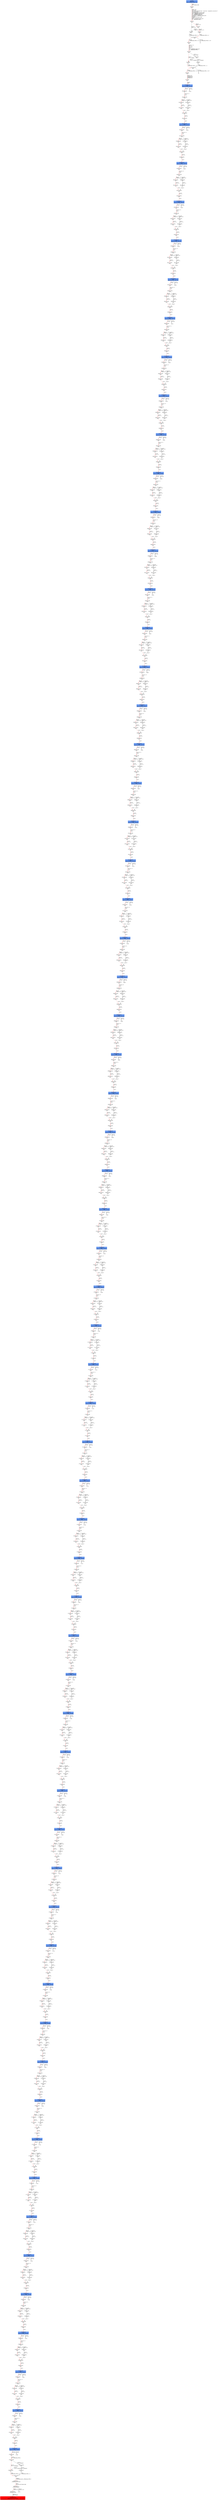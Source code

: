 digraph ARG {
node [style="filled" shape="box" color="white"]
0 [fillcolor="cornflowerblue" label="0 @ N20\nmain entry\nAbstractionState: ABS0: true\n" id="0"]
44 [label="44 @ N61\nmain\n" id="44"]
45 [label="45 @ N24\nmain\n" id="45"]
50 [label="50 @ N26\nmain\n" id="50"]
53 [label="53 @ N28\nmain\n" id="53"]
54 [label="54 @ N29\nmain\n" id="54"]
56 [label="56 @ N35\nmain\n" id="56"]
61 [label="61 @ N38\nmain\n" id="61"]
64 [label="64 @ N39\nmain\n" id="64"]
65 [label="65 @ N40\nmain\n" id="65"]
67 [label="67 @ N43\nmain\n" id="67"]
56128 [fillcolor="cornflowerblue" label="56128 @ N44\nmain\nAbstractionState: ABS3785\n" id="56128"]
56129 [label="56129 @ N45\nmain\n" id="56129"]
56148 [label="56148 @ N48\nmain\n" id="56148"]
56150 [label="56150 @ N50\nmain\n" id="56150"]
56151 [label="56151 @ N52\nmain\n" id="56151"]
56155 [label="56155 @ N49\nmain\n" id="56155"]
56156 [label="56156 @ N54\nmain\n" id="56156"]
56158 [fillcolor="cornflowerblue" label="56158 @ N44\nmain\nAbstractionState: ABS3787\n" id="56158"]
56159 [label="56159 @ N45\nmain\n" id="56159"]
56178 [label="56178 @ N48\nmain\n" id="56178"]
56180 [label="56180 @ N50\nmain\n" id="56180"]
56181 [label="56181 @ N52\nmain\n" id="56181"]
56185 [label="56185 @ N49\nmain\n" id="56185"]
56186 [label="56186 @ N54\nmain\n" id="56186"]
56188 [fillcolor="cornflowerblue" label="56188 @ N44\nmain\nAbstractionState: ABS3789\n" id="56188"]
56189 [label="56189 @ N45\nmain\n" id="56189"]
56208 [label="56208 @ N48\nmain\n" id="56208"]
56210 [label="56210 @ N50\nmain\n" id="56210"]
56211 [label="56211 @ N52\nmain\n" id="56211"]
56215 [label="56215 @ N49\nmain\n" id="56215"]
56216 [label="56216 @ N54\nmain\n" id="56216"]
56218 [fillcolor="cornflowerblue" label="56218 @ N44\nmain\nAbstractionState: ABS3791\n" id="56218"]
56219 [label="56219 @ N45\nmain\n" id="56219"]
56238 [label="56238 @ N48\nmain\n" id="56238"]
56240 [label="56240 @ N50\nmain\n" id="56240"]
56241 [label="56241 @ N52\nmain\n" id="56241"]
56245 [label="56245 @ N49\nmain\n" id="56245"]
56246 [label="56246 @ N54\nmain\n" id="56246"]
56248 [fillcolor="cornflowerblue" label="56248 @ N44\nmain\nAbstractionState: ABS3793\n" id="56248"]
56249 [label="56249 @ N45\nmain\n" id="56249"]
56268 [label="56268 @ N48\nmain\n" id="56268"]
56270 [label="56270 @ N50\nmain\n" id="56270"]
56271 [label="56271 @ N52\nmain\n" id="56271"]
56275 [label="56275 @ N49\nmain\n" id="56275"]
56276 [label="56276 @ N54\nmain\n" id="56276"]
56278 [fillcolor="cornflowerblue" label="56278 @ N44\nmain\nAbstractionState: ABS3795\n" id="56278"]
56279 [label="56279 @ N45\nmain\n" id="56279"]
56298 [label="56298 @ N48\nmain\n" id="56298"]
56300 [label="56300 @ N50\nmain\n" id="56300"]
56301 [label="56301 @ N52\nmain\n" id="56301"]
56305 [label="56305 @ N49\nmain\n" id="56305"]
56306 [label="56306 @ N54\nmain\n" id="56306"]
56308 [fillcolor="cornflowerblue" label="56308 @ N44\nmain\nAbstractionState: ABS3797\n" id="56308"]
56309 [label="56309 @ N45\nmain\n" id="56309"]
56328 [label="56328 @ N48\nmain\n" id="56328"]
56330 [label="56330 @ N50\nmain\n" id="56330"]
56331 [label="56331 @ N52\nmain\n" id="56331"]
56335 [label="56335 @ N49\nmain\n" id="56335"]
56336 [label="56336 @ N54\nmain\n" id="56336"]
56338 [fillcolor="cornflowerblue" label="56338 @ N44\nmain\nAbstractionState: ABS3799\n" id="56338"]
56339 [label="56339 @ N45\nmain\n" id="56339"]
56358 [label="56358 @ N48\nmain\n" id="56358"]
56360 [label="56360 @ N50\nmain\n" id="56360"]
56361 [label="56361 @ N52\nmain\n" id="56361"]
56365 [label="56365 @ N49\nmain\n" id="56365"]
56366 [label="56366 @ N54\nmain\n" id="56366"]
56368 [fillcolor="cornflowerblue" label="56368 @ N44\nmain\nAbstractionState: ABS3801\n" id="56368"]
56369 [label="56369 @ N45\nmain\n" id="56369"]
56388 [label="56388 @ N48\nmain\n" id="56388"]
56390 [label="56390 @ N50\nmain\n" id="56390"]
56391 [label="56391 @ N52\nmain\n" id="56391"]
56395 [label="56395 @ N49\nmain\n" id="56395"]
56396 [label="56396 @ N54\nmain\n" id="56396"]
56398 [fillcolor="cornflowerblue" label="56398 @ N44\nmain\nAbstractionState: ABS3803\n" id="56398"]
56399 [label="56399 @ N45\nmain\n" id="56399"]
56418 [label="56418 @ N48\nmain\n" id="56418"]
56420 [label="56420 @ N50\nmain\n" id="56420"]
56421 [label="56421 @ N52\nmain\n" id="56421"]
56425 [label="56425 @ N49\nmain\n" id="56425"]
56426 [label="56426 @ N54\nmain\n" id="56426"]
56428 [fillcolor="cornflowerblue" label="56428 @ N44\nmain\nAbstractionState: ABS3805\n" id="56428"]
56429 [label="56429 @ N45\nmain\n" id="56429"]
56448 [label="56448 @ N48\nmain\n" id="56448"]
56450 [label="56450 @ N50\nmain\n" id="56450"]
56451 [label="56451 @ N52\nmain\n" id="56451"]
56455 [label="56455 @ N49\nmain\n" id="56455"]
56456 [label="56456 @ N54\nmain\n" id="56456"]
56458 [fillcolor="cornflowerblue" label="56458 @ N44\nmain\nAbstractionState: ABS3807\n" id="56458"]
56459 [label="56459 @ N45\nmain\n" id="56459"]
56478 [label="56478 @ N48\nmain\n" id="56478"]
56480 [label="56480 @ N50\nmain\n" id="56480"]
56481 [label="56481 @ N52\nmain\n" id="56481"]
56485 [label="56485 @ N49\nmain\n" id="56485"]
56486 [label="56486 @ N54\nmain\n" id="56486"]
56488 [fillcolor="cornflowerblue" label="56488 @ N44\nmain\nAbstractionState: ABS3809\n" id="56488"]
56489 [label="56489 @ N45\nmain\n" id="56489"]
56508 [label="56508 @ N48\nmain\n" id="56508"]
56510 [label="56510 @ N50\nmain\n" id="56510"]
56511 [label="56511 @ N52\nmain\n" id="56511"]
56515 [label="56515 @ N49\nmain\n" id="56515"]
56516 [label="56516 @ N54\nmain\n" id="56516"]
56518 [fillcolor="cornflowerblue" label="56518 @ N44\nmain\nAbstractionState: ABS3811\n" id="56518"]
56519 [label="56519 @ N45\nmain\n" id="56519"]
56538 [label="56538 @ N48\nmain\n" id="56538"]
56540 [label="56540 @ N50\nmain\n" id="56540"]
56541 [label="56541 @ N52\nmain\n" id="56541"]
56545 [label="56545 @ N49\nmain\n" id="56545"]
56546 [label="56546 @ N54\nmain\n" id="56546"]
56548 [fillcolor="cornflowerblue" label="56548 @ N44\nmain\nAbstractionState: ABS3813\n" id="56548"]
56549 [label="56549 @ N45\nmain\n" id="56549"]
56568 [label="56568 @ N48\nmain\n" id="56568"]
56570 [label="56570 @ N50\nmain\n" id="56570"]
56571 [label="56571 @ N52\nmain\n" id="56571"]
56575 [label="56575 @ N49\nmain\n" id="56575"]
56576 [label="56576 @ N54\nmain\n" id="56576"]
56578 [fillcolor="cornflowerblue" label="56578 @ N44\nmain\nAbstractionState: ABS3815\n" id="56578"]
56579 [label="56579 @ N45\nmain\n" id="56579"]
56598 [label="56598 @ N48\nmain\n" id="56598"]
56600 [label="56600 @ N50\nmain\n" id="56600"]
56601 [label="56601 @ N52\nmain\n" id="56601"]
56605 [label="56605 @ N49\nmain\n" id="56605"]
56606 [label="56606 @ N54\nmain\n" id="56606"]
56608 [fillcolor="cornflowerblue" label="56608 @ N44\nmain\nAbstractionState: ABS3817\n" id="56608"]
56609 [label="56609 @ N45\nmain\n" id="56609"]
56628 [label="56628 @ N48\nmain\n" id="56628"]
56630 [label="56630 @ N50\nmain\n" id="56630"]
56631 [label="56631 @ N52\nmain\n" id="56631"]
56635 [label="56635 @ N49\nmain\n" id="56635"]
56636 [label="56636 @ N54\nmain\n" id="56636"]
56638 [fillcolor="cornflowerblue" label="56638 @ N44\nmain\nAbstractionState: ABS3819\n" id="56638"]
56639 [label="56639 @ N45\nmain\n" id="56639"]
56658 [label="56658 @ N48\nmain\n" id="56658"]
56660 [label="56660 @ N50\nmain\n" id="56660"]
56661 [label="56661 @ N52\nmain\n" id="56661"]
56665 [label="56665 @ N49\nmain\n" id="56665"]
56666 [label="56666 @ N54\nmain\n" id="56666"]
56668 [fillcolor="cornflowerblue" label="56668 @ N44\nmain\nAbstractionState: ABS3821\n" id="56668"]
56669 [label="56669 @ N45\nmain\n" id="56669"]
56688 [label="56688 @ N48\nmain\n" id="56688"]
56690 [label="56690 @ N50\nmain\n" id="56690"]
56691 [label="56691 @ N52\nmain\n" id="56691"]
56695 [label="56695 @ N49\nmain\n" id="56695"]
56696 [label="56696 @ N54\nmain\n" id="56696"]
56698 [fillcolor="cornflowerblue" label="56698 @ N44\nmain\nAbstractionState: ABS3823\n" id="56698"]
56699 [label="56699 @ N45\nmain\n" id="56699"]
56718 [label="56718 @ N48\nmain\n" id="56718"]
56720 [label="56720 @ N50\nmain\n" id="56720"]
56721 [label="56721 @ N52\nmain\n" id="56721"]
56725 [label="56725 @ N49\nmain\n" id="56725"]
56726 [label="56726 @ N54\nmain\n" id="56726"]
56728 [fillcolor="cornflowerblue" label="56728 @ N44\nmain\nAbstractionState: ABS3825\n" id="56728"]
56729 [label="56729 @ N45\nmain\n" id="56729"]
56748 [label="56748 @ N48\nmain\n" id="56748"]
56750 [label="56750 @ N50\nmain\n" id="56750"]
56751 [label="56751 @ N52\nmain\n" id="56751"]
56755 [label="56755 @ N49\nmain\n" id="56755"]
56756 [label="56756 @ N54\nmain\n" id="56756"]
56758 [fillcolor="cornflowerblue" label="56758 @ N44\nmain\nAbstractionState: ABS3827\n" id="56758"]
56759 [label="56759 @ N45\nmain\n" id="56759"]
56778 [label="56778 @ N48\nmain\n" id="56778"]
56780 [label="56780 @ N50\nmain\n" id="56780"]
56781 [label="56781 @ N52\nmain\n" id="56781"]
56785 [label="56785 @ N49\nmain\n" id="56785"]
56786 [label="56786 @ N54\nmain\n" id="56786"]
56788 [fillcolor="cornflowerblue" label="56788 @ N44\nmain\nAbstractionState: ABS3829\n" id="56788"]
56789 [label="56789 @ N45\nmain\n" id="56789"]
56808 [label="56808 @ N48\nmain\n" id="56808"]
56810 [label="56810 @ N50\nmain\n" id="56810"]
56811 [label="56811 @ N52\nmain\n" id="56811"]
56815 [label="56815 @ N49\nmain\n" id="56815"]
56816 [label="56816 @ N54\nmain\n" id="56816"]
56818 [fillcolor="cornflowerblue" label="56818 @ N44\nmain\nAbstractionState: ABS3831\n" id="56818"]
56819 [label="56819 @ N45\nmain\n" id="56819"]
56838 [label="56838 @ N48\nmain\n" id="56838"]
56840 [label="56840 @ N50\nmain\n" id="56840"]
56841 [label="56841 @ N52\nmain\n" id="56841"]
56845 [label="56845 @ N49\nmain\n" id="56845"]
56846 [label="56846 @ N54\nmain\n" id="56846"]
56848 [fillcolor="cornflowerblue" label="56848 @ N44\nmain\nAbstractionState: ABS3833\n" id="56848"]
56849 [label="56849 @ N45\nmain\n" id="56849"]
56868 [label="56868 @ N48\nmain\n" id="56868"]
56870 [label="56870 @ N50\nmain\n" id="56870"]
56871 [label="56871 @ N52\nmain\n" id="56871"]
56875 [label="56875 @ N49\nmain\n" id="56875"]
56876 [label="56876 @ N54\nmain\n" id="56876"]
56878 [fillcolor="cornflowerblue" label="56878 @ N44\nmain\nAbstractionState: ABS3835\n" id="56878"]
56879 [label="56879 @ N45\nmain\n" id="56879"]
56898 [label="56898 @ N48\nmain\n" id="56898"]
56900 [label="56900 @ N50\nmain\n" id="56900"]
56901 [label="56901 @ N52\nmain\n" id="56901"]
56905 [label="56905 @ N49\nmain\n" id="56905"]
56906 [label="56906 @ N54\nmain\n" id="56906"]
56908 [fillcolor="cornflowerblue" label="56908 @ N44\nmain\nAbstractionState: ABS3837\n" id="56908"]
56909 [label="56909 @ N45\nmain\n" id="56909"]
56928 [label="56928 @ N48\nmain\n" id="56928"]
56930 [label="56930 @ N50\nmain\n" id="56930"]
56931 [label="56931 @ N52\nmain\n" id="56931"]
56935 [label="56935 @ N49\nmain\n" id="56935"]
56936 [label="56936 @ N54\nmain\n" id="56936"]
56938 [fillcolor="cornflowerblue" label="56938 @ N44\nmain\nAbstractionState: ABS3839\n" id="56938"]
56939 [label="56939 @ N45\nmain\n" id="56939"]
56958 [label="56958 @ N48\nmain\n" id="56958"]
56960 [label="56960 @ N50\nmain\n" id="56960"]
56961 [label="56961 @ N52\nmain\n" id="56961"]
56965 [label="56965 @ N49\nmain\n" id="56965"]
56966 [label="56966 @ N54\nmain\n" id="56966"]
56968 [fillcolor="cornflowerblue" label="56968 @ N44\nmain\nAbstractionState: ABS3841\n" id="56968"]
56969 [label="56969 @ N45\nmain\n" id="56969"]
56988 [label="56988 @ N48\nmain\n" id="56988"]
56990 [label="56990 @ N50\nmain\n" id="56990"]
56991 [label="56991 @ N52\nmain\n" id="56991"]
56995 [label="56995 @ N49\nmain\n" id="56995"]
56996 [label="56996 @ N54\nmain\n" id="56996"]
56998 [fillcolor="cornflowerblue" label="56998 @ N44\nmain\nAbstractionState: ABS3843\n" id="56998"]
56999 [label="56999 @ N45\nmain\n" id="56999"]
57018 [label="57018 @ N48\nmain\n" id="57018"]
57020 [label="57020 @ N50\nmain\n" id="57020"]
57021 [label="57021 @ N52\nmain\n" id="57021"]
57025 [label="57025 @ N49\nmain\n" id="57025"]
57026 [label="57026 @ N54\nmain\n" id="57026"]
57028 [fillcolor="cornflowerblue" label="57028 @ N44\nmain\nAbstractionState: ABS3845\n" id="57028"]
57029 [label="57029 @ N45\nmain\n" id="57029"]
57048 [label="57048 @ N48\nmain\n" id="57048"]
57050 [label="57050 @ N50\nmain\n" id="57050"]
57051 [label="57051 @ N52\nmain\n" id="57051"]
57055 [label="57055 @ N49\nmain\n" id="57055"]
57056 [label="57056 @ N54\nmain\n" id="57056"]
57058 [fillcolor="cornflowerblue" label="57058 @ N44\nmain\nAbstractionState: ABS3847\n" id="57058"]
57059 [label="57059 @ N45\nmain\n" id="57059"]
57078 [label="57078 @ N48\nmain\n" id="57078"]
57080 [label="57080 @ N50\nmain\n" id="57080"]
57081 [label="57081 @ N52\nmain\n" id="57081"]
57085 [label="57085 @ N49\nmain\n" id="57085"]
57086 [label="57086 @ N54\nmain\n" id="57086"]
57088 [fillcolor="cornflowerblue" label="57088 @ N44\nmain\nAbstractionState: ABS3849\n" id="57088"]
57089 [label="57089 @ N45\nmain\n" id="57089"]
57108 [label="57108 @ N48\nmain\n" id="57108"]
57110 [label="57110 @ N50\nmain\n" id="57110"]
57111 [label="57111 @ N52\nmain\n" id="57111"]
57115 [label="57115 @ N49\nmain\n" id="57115"]
57116 [label="57116 @ N54\nmain\n" id="57116"]
57118 [fillcolor="cornflowerblue" label="57118 @ N44\nmain\nAbstractionState: ABS3851\n" id="57118"]
57119 [label="57119 @ N45\nmain\n" id="57119"]
57138 [label="57138 @ N48\nmain\n" id="57138"]
57140 [label="57140 @ N50\nmain\n" id="57140"]
57141 [label="57141 @ N52\nmain\n" id="57141"]
57145 [label="57145 @ N49\nmain\n" id="57145"]
57146 [label="57146 @ N54\nmain\n" id="57146"]
57148 [fillcolor="cornflowerblue" label="57148 @ N44\nmain\nAbstractionState: ABS3853\n" id="57148"]
57149 [label="57149 @ N45\nmain\n" id="57149"]
57168 [label="57168 @ N48\nmain\n" id="57168"]
57170 [label="57170 @ N50\nmain\n" id="57170"]
57171 [label="57171 @ N52\nmain\n" id="57171"]
57175 [label="57175 @ N49\nmain\n" id="57175"]
57176 [label="57176 @ N54\nmain\n" id="57176"]
57178 [fillcolor="cornflowerblue" label="57178 @ N44\nmain\nAbstractionState: ABS3855\n" id="57178"]
57179 [label="57179 @ N45\nmain\n" id="57179"]
57198 [label="57198 @ N48\nmain\n" id="57198"]
57200 [label="57200 @ N50\nmain\n" id="57200"]
57201 [label="57201 @ N52\nmain\n" id="57201"]
57205 [label="57205 @ N49\nmain\n" id="57205"]
57206 [label="57206 @ N54\nmain\n" id="57206"]
57208 [fillcolor="cornflowerblue" label="57208 @ N44\nmain\nAbstractionState: ABS3857\n" id="57208"]
57209 [label="57209 @ N45\nmain\n" id="57209"]
57228 [label="57228 @ N48\nmain\n" id="57228"]
57230 [label="57230 @ N50\nmain\n" id="57230"]
57231 [label="57231 @ N52\nmain\n" id="57231"]
57235 [label="57235 @ N49\nmain\n" id="57235"]
57236 [label="57236 @ N54\nmain\n" id="57236"]
57238 [fillcolor="cornflowerblue" label="57238 @ N44\nmain\nAbstractionState: ABS3859\n" id="57238"]
57239 [label="57239 @ N45\nmain\n" id="57239"]
57258 [label="57258 @ N48\nmain\n" id="57258"]
57260 [label="57260 @ N50\nmain\n" id="57260"]
57261 [label="57261 @ N52\nmain\n" id="57261"]
57265 [label="57265 @ N49\nmain\n" id="57265"]
57266 [label="57266 @ N54\nmain\n" id="57266"]
57268 [fillcolor="cornflowerblue" label="57268 @ N44\nmain\nAbstractionState: ABS3861\n" id="57268"]
57269 [label="57269 @ N45\nmain\n" id="57269"]
57288 [label="57288 @ N48\nmain\n" id="57288"]
57290 [label="57290 @ N50\nmain\n" id="57290"]
57291 [label="57291 @ N52\nmain\n" id="57291"]
57295 [label="57295 @ N49\nmain\n" id="57295"]
57296 [label="57296 @ N54\nmain\n" id="57296"]
57298 [fillcolor="cornflowerblue" label="57298 @ N44\nmain\nAbstractionState: ABS3863\n" id="57298"]
57299 [label="57299 @ N45\nmain\n" id="57299"]
57318 [label="57318 @ N48\nmain\n" id="57318"]
57320 [label="57320 @ N50\nmain\n" id="57320"]
57321 [label="57321 @ N52\nmain\n" id="57321"]
57325 [label="57325 @ N49\nmain\n" id="57325"]
57326 [label="57326 @ N54\nmain\n" id="57326"]
57328 [fillcolor="cornflowerblue" label="57328 @ N44\nmain\nAbstractionState: ABS3865\n" id="57328"]
57329 [label="57329 @ N45\nmain\n" id="57329"]
57348 [label="57348 @ N48\nmain\n" id="57348"]
57350 [label="57350 @ N50\nmain\n" id="57350"]
57351 [label="57351 @ N52\nmain\n" id="57351"]
57355 [label="57355 @ N49\nmain\n" id="57355"]
57356 [label="57356 @ N54\nmain\n" id="57356"]
57358 [fillcolor="cornflowerblue" label="57358 @ N44\nmain\nAbstractionState: ABS3867\n" id="57358"]
57359 [label="57359 @ N45\nmain\n" id="57359"]
57378 [label="57378 @ N48\nmain\n" id="57378"]
57380 [label="57380 @ N50\nmain\n" id="57380"]
57381 [label="57381 @ N52\nmain\n" id="57381"]
57385 [label="57385 @ N49\nmain\n" id="57385"]
57386 [label="57386 @ N54\nmain\n" id="57386"]
57388 [fillcolor="cornflowerblue" label="57388 @ N44\nmain\nAbstractionState: ABS3869\n" id="57388"]
57389 [label="57389 @ N45\nmain\n" id="57389"]
57408 [label="57408 @ N48\nmain\n" id="57408"]
57410 [label="57410 @ N50\nmain\n" id="57410"]
57411 [label="57411 @ N52\nmain\n" id="57411"]
57415 [label="57415 @ N49\nmain\n" id="57415"]
57416 [label="57416 @ N54\nmain\n" id="57416"]
57418 [fillcolor="cornflowerblue" label="57418 @ N44\nmain\nAbstractionState: ABS3871\n" id="57418"]
57419 [label="57419 @ N45\nmain\n" id="57419"]
57438 [label="57438 @ N48\nmain\n" id="57438"]
57440 [label="57440 @ N50\nmain\n" id="57440"]
57441 [label="57441 @ N52\nmain\n" id="57441"]
57445 [label="57445 @ N49\nmain\n" id="57445"]
57446 [label="57446 @ N54\nmain\n" id="57446"]
57448 [fillcolor="cornflowerblue" label="57448 @ N44\nmain\nAbstractionState: ABS3873\n" id="57448"]
57449 [label="57449 @ N45\nmain\n" id="57449"]
57468 [label="57468 @ N48\nmain\n" id="57468"]
57470 [label="57470 @ N50\nmain\n" id="57470"]
57471 [label="57471 @ N52\nmain\n" id="57471"]
57475 [label="57475 @ N49\nmain\n" id="57475"]
57476 [label="57476 @ N54\nmain\n" id="57476"]
57478 [fillcolor="cornflowerblue" label="57478 @ N44\nmain\nAbstractionState: ABS3875\n" id="57478"]
57479 [label="57479 @ N45\nmain\n" id="57479"]
57498 [label="57498 @ N48\nmain\n" id="57498"]
57500 [label="57500 @ N50\nmain\n" id="57500"]
57501 [label="57501 @ N52\nmain\n" id="57501"]
57505 [label="57505 @ N49\nmain\n" id="57505"]
57506 [label="57506 @ N54\nmain\n" id="57506"]
57508 [fillcolor="cornflowerblue" label="57508 @ N44\nmain\nAbstractionState: ABS3877\n" id="57508"]
57509 [label="57509 @ N45\nmain\n" id="57509"]
57528 [label="57528 @ N48\nmain\n" id="57528"]
57530 [label="57530 @ N50\nmain\n" id="57530"]
57531 [label="57531 @ N52\nmain\n" id="57531"]
57535 [label="57535 @ N49\nmain\n" id="57535"]
57536 [label="57536 @ N54\nmain\n" id="57536"]
57538 [fillcolor="cornflowerblue" label="57538 @ N44\nmain\nAbstractionState: ABS3879\n" id="57538"]
57539 [label="57539 @ N45\nmain\n" id="57539"]
57558 [label="57558 @ N48\nmain\n" id="57558"]
57560 [label="57560 @ N50\nmain\n" id="57560"]
57561 [label="57561 @ N52\nmain\n" id="57561"]
57565 [label="57565 @ N49\nmain\n" id="57565"]
57566 [label="57566 @ N54\nmain\n" id="57566"]
57568 [fillcolor="cornflowerblue" label="57568 @ N44\nmain\nAbstractionState: ABS3881\n" id="57568"]
57569 [label="57569 @ N45\nmain\n" id="57569"]
57588 [label="57588 @ N48\nmain\n" id="57588"]
57590 [label="57590 @ N50\nmain\n" id="57590"]
57591 [label="57591 @ N52\nmain\n" id="57591"]
57595 [label="57595 @ N49\nmain\n" id="57595"]
57596 [label="57596 @ N54\nmain\n" id="57596"]
57598 [fillcolor="cornflowerblue" label="57598 @ N44\nmain\nAbstractionState: ABS3883\n" id="57598"]
57599 [label="57599 @ N45\nmain\n" id="57599"]
57618 [label="57618 @ N48\nmain\n" id="57618"]
57620 [label="57620 @ N50\nmain\n" id="57620"]
57621 [label="57621 @ N52\nmain\n" id="57621"]
57625 [label="57625 @ N49\nmain\n" id="57625"]
57626 [label="57626 @ N54\nmain\n" id="57626"]
57628 [fillcolor="cornflowerblue" label="57628 @ N44\nmain\nAbstractionState: ABS3885\n" id="57628"]
57629 [label="57629 @ N45\nmain\n" id="57629"]
57648 [label="57648 @ N48\nmain\n" id="57648"]
57650 [label="57650 @ N50\nmain\n" id="57650"]
57651 [label="57651 @ N52\nmain\n" id="57651"]
57655 [label="57655 @ N49\nmain\n" id="57655"]
57656 [label="57656 @ N54\nmain\n" id="57656"]
57658 [fillcolor="cornflowerblue" label="57658 @ N44\nmain\nAbstractionState: ABS3887\n" id="57658"]
57659 [label="57659 @ N45\nmain\n" id="57659"]
57678 [label="57678 @ N48\nmain\n" id="57678"]
57680 [label="57680 @ N50\nmain\n" id="57680"]
57681 [label="57681 @ N52\nmain\n" id="57681"]
57685 [label="57685 @ N49\nmain\n" id="57685"]
57686 [label="57686 @ N54\nmain\n" id="57686"]
57688 [fillcolor="cornflowerblue" label="57688 @ N44\nmain\nAbstractionState: ABS3889\n" id="57688"]
57689 [label="57689 @ N45\nmain\n" id="57689"]
57708 [label="57708 @ N48\nmain\n" id="57708"]
57710 [label="57710 @ N50\nmain\n" id="57710"]
57711 [label="57711 @ N52\nmain\n" id="57711"]
57715 [label="57715 @ N49\nmain\n" id="57715"]
57716 [label="57716 @ N54\nmain\n" id="57716"]
57718 [fillcolor="cornflowerblue" label="57718 @ N44\nmain\nAbstractionState: ABS3891\n" id="57718"]
57719 [label="57719 @ N45\nmain\n" id="57719"]
57738 [label="57738 @ N48\nmain\n" id="57738"]
57740 [label="57740 @ N50\nmain\n" id="57740"]
57741 [label="57741 @ N52\nmain\n" id="57741"]
57745 [label="57745 @ N49\nmain\n" id="57745"]
57746 [label="57746 @ N54\nmain\n" id="57746"]
57748 [fillcolor="cornflowerblue" label="57748 @ N44\nmain\nAbstractionState: ABS3893\n" id="57748"]
57749 [label="57749 @ N45\nmain\n" id="57749"]
57768 [label="57768 @ N48\nmain\n" id="57768"]
57770 [label="57770 @ N50\nmain\n" id="57770"]
57771 [label="57771 @ N52\nmain\n" id="57771"]
57775 [label="57775 @ N49\nmain\n" id="57775"]
57776 [label="57776 @ N54\nmain\n" id="57776"]
57778 [fillcolor="cornflowerblue" label="57778 @ N44\nmain\nAbstractionState: ABS3895\n" id="57778"]
57779 [label="57779 @ N45\nmain\n" id="57779"]
57798 [label="57798 @ N48\nmain\n" id="57798"]
57800 [label="57800 @ N50\nmain\n" id="57800"]
57801 [label="57801 @ N52\nmain\n" id="57801"]
57805 [label="57805 @ N49\nmain\n" id="57805"]
57806 [label="57806 @ N54\nmain\n" id="57806"]
57808 [fillcolor="cornflowerblue" label="57808 @ N44\nmain\nAbstractionState: ABS3897\n" id="57808"]
57809 [label="57809 @ N45\nmain\n" id="57809"]
57828 [label="57828 @ N48\nmain\n" id="57828"]
57830 [label="57830 @ N50\nmain\n" id="57830"]
57831 [label="57831 @ N52\nmain\n" id="57831"]
57835 [label="57835 @ N49\nmain\n" id="57835"]
57836 [label="57836 @ N54\nmain\n" id="57836"]
57838 [fillcolor="cornflowerblue" label="57838 @ N44\nmain\nAbstractionState: ABS3899\n" id="57838"]
57839 [label="57839 @ N45\nmain\n" id="57839"]
57858 [label="57858 @ N48\nmain\n" id="57858"]
57860 [label="57860 @ N50\nmain\n" id="57860"]
57861 [label="57861 @ N52\nmain\n" id="57861"]
57865 [label="57865 @ N49\nmain\n" id="57865"]
57866 [label="57866 @ N54\nmain\n" id="57866"]
57868 [fillcolor="cornflowerblue" label="57868 @ N44\nmain\nAbstractionState: ABS3901\n" id="57868"]
57869 [label="57869 @ N45\nmain\n" id="57869"]
57888 [label="57888 @ N48\nmain\n" id="57888"]
57890 [label="57890 @ N50\nmain\n" id="57890"]
57891 [label="57891 @ N52\nmain\n" id="57891"]
57895 [label="57895 @ N49\nmain\n" id="57895"]
57896 [label="57896 @ N54\nmain\n" id="57896"]
57898 [fillcolor="cornflowerblue" label="57898 @ N44\nmain\nAbstractionState: ABS3903\n" id="57898"]
57899 [label="57899 @ N45\nmain\n" id="57899"]
57918 [label="57918 @ N48\nmain\n" id="57918"]
57920 [label="57920 @ N50\nmain\n" id="57920"]
57921 [label="57921 @ N52\nmain\n" id="57921"]
57925 [label="57925 @ N49\nmain\n" id="57925"]
57926 [label="57926 @ N54\nmain\n" id="57926"]
57928 [fillcolor="cornflowerblue" label="57928 @ N44\nmain\nAbstractionState: ABS3905\n" id="57928"]
57929 [label="57929 @ N45\nmain\n" id="57929"]
57948 [label="57948 @ N48\nmain\n" id="57948"]
57950 [label="57950 @ N50\nmain\n" id="57950"]
57951 [label="57951 @ N52\nmain\n" id="57951"]
57955 [label="57955 @ N49\nmain\n" id="57955"]
57956 [label="57956 @ N54\nmain\n" id="57956"]
57958 [fillcolor="cornflowerblue" label="57958 @ N44\nmain\nAbstractionState: ABS3907\n" id="57958"]
57960 [label="57960 @ N46\nmain\n" id="57960"]
57961 [label="57961 @ N55\nmain\n" id="57961"]
57966 [label="57966 @ N58\nmain\n" id="57966"]
57969 [label="57969 @ N59\nmain\n" id="57969"]
57970 [label="57970 @ N11\n__VERIFIER_assert entry\n" id="57970"]
57971 [label="57971 @ N12\n__VERIFIER_assert\n" id="57971"]
57972 [label="57972 @ N14\n__VERIFIER_assert\n" id="57972"]
57975 [fillcolor="red" label="57975 @ N15\n__VERIFIER_assert\nAbstractionState: ABS3908\n AutomatonState: ErrorLabelAutomaton: _predefinedState_ERROR\n" id="57975"]
57962 [label="57962 @ N56\nmain\n" id="57962"]
57964 [label="57964 @ N57\nmain\n" id="57964"]
57949 [label="57949 @ N51\nmain\n" id="57949"]
57953 [label="57953 @ N53\nmain\n" id="57953"]
57919 [label="57919 @ N51\nmain\n" id="57919"]
57923 [label="57923 @ N53\nmain\n" id="57923"]
57889 [label="57889 @ N51\nmain\n" id="57889"]
57893 [label="57893 @ N53\nmain\n" id="57893"]
57859 [label="57859 @ N51\nmain\n" id="57859"]
57863 [label="57863 @ N53\nmain\n" id="57863"]
57829 [label="57829 @ N51\nmain\n" id="57829"]
57833 [label="57833 @ N53\nmain\n" id="57833"]
57799 [label="57799 @ N51\nmain\n" id="57799"]
57803 [label="57803 @ N53\nmain\n" id="57803"]
57769 [label="57769 @ N51\nmain\n" id="57769"]
57773 [label="57773 @ N53\nmain\n" id="57773"]
57739 [label="57739 @ N51\nmain\n" id="57739"]
57743 [label="57743 @ N53\nmain\n" id="57743"]
57709 [label="57709 @ N51\nmain\n" id="57709"]
57713 [label="57713 @ N53\nmain\n" id="57713"]
57679 [label="57679 @ N51\nmain\n" id="57679"]
57683 [label="57683 @ N53\nmain\n" id="57683"]
57649 [label="57649 @ N51\nmain\n" id="57649"]
57653 [label="57653 @ N53\nmain\n" id="57653"]
57619 [label="57619 @ N51\nmain\n" id="57619"]
57623 [label="57623 @ N53\nmain\n" id="57623"]
57589 [label="57589 @ N51\nmain\n" id="57589"]
57593 [label="57593 @ N53\nmain\n" id="57593"]
57559 [label="57559 @ N51\nmain\n" id="57559"]
57563 [label="57563 @ N53\nmain\n" id="57563"]
57529 [label="57529 @ N51\nmain\n" id="57529"]
57533 [label="57533 @ N53\nmain\n" id="57533"]
57499 [label="57499 @ N51\nmain\n" id="57499"]
57503 [label="57503 @ N53\nmain\n" id="57503"]
57469 [label="57469 @ N51\nmain\n" id="57469"]
57473 [label="57473 @ N53\nmain\n" id="57473"]
57439 [label="57439 @ N51\nmain\n" id="57439"]
57443 [label="57443 @ N53\nmain\n" id="57443"]
57409 [label="57409 @ N51\nmain\n" id="57409"]
57413 [label="57413 @ N53\nmain\n" id="57413"]
57379 [label="57379 @ N51\nmain\n" id="57379"]
57383 [label="57383 @ N53\nmain\n" id="57383"]
57349 [label="57349 @ N51\nmain\n" id="57349"]
57353 [label="57353 @ N53\nmain\n" id="57353"]
57319 [label="57319 @ N51\nmain\n" id="57319"]
57323 [label="57323 @ N53\nmain\n" id="57323"]
57289 [label="57289 @ N51\nmain\n" id="57289"]
57293 [label="57293 @ N53\nmain\n" id="57293"]
57259 [label="57259 @ N51\nmain\n" id="57259"]
57263 [label="57263 @ N53\nmain\n" id="57263"]
57229 [label="57229 @ N51\nmain\n" id="57229"]
57233 [label="57233 @ N53\nmain\n" id="57233"]
57199 [label="57199 @ N51\nmain\n" id="57199"]
57203 [label="57203 @ N53\nmain\n" id="57203"]
57169 [label="57169 @ N51\nmain\n" id="57169"]
57173 [label="57173 @ N53\nmain\n" id="57173"]
57139 [label="57139 @ N51\nmain\n" id="57139"]
57143 [label="57143 @ N53\nmain\n" id="57143"]
57109 [label="57109 @ N51\nmain\n" id="57109"]
57113 [label="57113 @ N53\nmain\n" id="57113"]
57079 [label="57079 @ N51\nmain\n" id="57079"]
57083 [label="57083 @ N53\nmain\n" id="57083"]
57049 [label="57049 @ N51\nmain\n" id="57049"]
57053 [label="57053 @ N53\nmain\n" id="57053"]
57019 [label="57019 @ N51\nmain\n" id="57019"]
57023 [label="57023 @ N53\nmain\n" id="57023"]
56989 [label="56989 @ N51\nmain\n" id="56989"]
56993 [label="56993 @ N53\nmain\n" id="56993"]
56959 [label="56959 @ N51\nmain\n" id="56959"]
56963 [label="56963 @ N53\nmain\n" id="56963"]
56929 [label="56929 @ N51\nmain\n" id="56929"]
56933 [label="56933 @ N53\nmain\n" id="56933"]
56899 [label="56899 @ N51\nmain\n" id="56899"]
56903 [label="56903 @ N53\nmain\n" id="56903"]
56869 [label="56869 @ N51\nmain\n" id="56869"]
56873 [label="56873 @ N53\nmain\n" id="56873"]
56839 [label="56839 @ N51\nmain\n" id="56839"]
56843 [label="56843 @ N53\nmain\n" id="56843"]
56809 [label="56809 @ N51\nmain\n" id="56809"]
56813 [label="56813 @ N53\nmain\n" id="56813"]
56779 [label="56779 @ N51\nmain\n" id="56779"]
56783 [label="56783 @ N53\nmain\n" id="56783"]
56749 [label="56749 @ N51\nmain\n" id="56749"]
56753 [label="56753 @ N53\nmain\n" id="56753"]
56719 [label="56719 @ N51\nmain\n" id="56719"]
56723 [label="56723 @ N53\nmain\n" id="56723"]
56689 [label="56689 @ N51\nmain\n" id="56689"]
56693 [label="56693 @ N53\nmain\n" id="56693"]
56659 [label="56659 @ N51\nmain\n" id="56659"]
56663 [label="56663 @ N53\nmain\n" id="56663"]
56629 [label="56629 @ N51\nmain\n" id="56629"]
56633 [label="56633 @ N53\nmain\n" id="56633"]
56599 [label="56599 @ N51\nmain\n" id="56599"]
56603 [label="56603 @ N53\nmain\n" id="56603"]
56569 [label="56569 @ N51\nmain\n" id="56569"]
56573 [label="56573 @ N53\nmain\n" id="56573"]
56539 [label="56539 @ N51\nmain\n" id="56539"]
56543 [label="56543 @ N53\nmain\n" id="56543"]
56509 [label="56509 @ N51\nmain\n" id="56509"]
56513 [label="56513 @ N53\nmain\n" id="56513"]
56479 [label="56479 @ N51\nmain\n" id="56479"]
56483 [label="56483 @ N53\nmain\n" id="56483"]
56449 [label="56449 @ N51\nmain\n" id="56449"]
56453 [label="56453 @ N53\nmain\n" id="56453"]
56419 [label="56419 @ N51\nmain\n" id="56419"]
56423 [label="56423 @ N53\nmain\n" id="56423"]
56389 [label="56389 @ N51\nmain\n" id="56389"]
56393 [label="56393 @ N53\nmain\n" id="56393"]
56359 [label="56359 @ N51\nmain\n" id="56359"]
56363 [label="56363 @ N53\nmain\n" id="56363"]
56329 [label="56329 @ N51\nmain\n" id="56329"]
56333 [label="56333 @ N53\nmain\n" id="56333"]
56299 [label="56299 @ N51\nmain\n" id="56299"]
56303 [label="56303 @ N53\nmain\n" id="56303"]
56269 [label="56269 @ N51\nmain\n" id="56269"]
56273 [label="56273 @ N53\nmain\n" id="56273"]
56239 [label="56239 @ N51\nmain\n" id="56239"]
56243 [label="56243 @ N53\nmain\n" id="56243"]
56209 [label="56209 @ N51\nmain\n" id="56209"]
56213 [label="56213 @ N53\nmain\n" id="56213"]
56179 [label="56179 @ N51\nmain\n" id="56179"]
56183 [label="56183 @ N53\nmain\n" id="56183"]
56149 [label="56149 @ N51\nmain\n" id="56149"]
56153 [label="56153 @ N53\nmain\n" id="56153"]
57 [label="57 @ N36\nmain\n" id="57"]
59 [label="59 @ N37\nmain\n" id="59"]
47 [label="47 @ N25\nmain\n" id="47"]
49 [label="49 @ N27\nmain\n" id="49"]
0 -> 44 [color="red" label="Line 0: \lINIT GLOBAL VARS\l" id="0 -> 44"]
44 -> 45 [color="red" label="Lines 7 - 26: \lvoid abort();\lvoid __assert_fail(const char *, const char *, unsigned int, const char *);\lvoid reach_error();\lvoid assume_abort_if_not(int cond);\lvoid __VERIFIER_assert(int cond);\lvoid __VERIFIER_assume(int);\lint __VERIFIER_nondet_int();\lunsigned int __VERIFIER_nondet_uint();\lint main();\lFunction start dummy edge\lint flag;\lflag = __VERIFIER_nondet_int();\lint __CPAchecker_TMP_0;\l" id="44 -> 45"]
45 -> 47 [color="red" label="Line 26: \l[!(flag == 0)]\l" id="45 -> 47"]
45 -> 50 [label="Line 26: \l[flag == 0]\l" id="45 -> 50"]
50 -> 53 [label="Line 0: \l__CPAchecker_TMP_0 = 1;\l" id="50 -> 53"]
53 -> 54 [color="red" label="Line 26: \l[__CPAchecker_TMP_0 != 0]\l" id="53 -> 54"]
53 -> 55 [label="Line 26: \l[!(__CPAchecker_TMP_0 != 0)]\l" id="53 -> 55"]
54 -> 56 [color="red" label="Lines 27 - 31: \lint i = 0;\lint x = 0;\lint y = 0;\lint n;\ln = __VERIFIER_nondet_int();\lint __CPAchecker_TMP_1;\l" id="54 -> 56"]
56 -> 57 [label="Line 31: \l[n >= 1000]\l" id="56 -> 57"]
56 -> 61 [color="red" label="Line 31: \l[!(n >= 1000)]\l" id="56 -> 61"]
61 -> 64 [color="red" label="Line 0: \l__CPAchecker_TMP_1 = 0;\l" id="61 -> 64"]
64 -> 65 [color="red" label="Line 31: \l[__CPAchecker_TMP_1 != 0]\l" id="64 -> 65"]
64 -> 66 [label="Line 31: \l[!(__CPAchecker_TMP_1 != 0)]\l" id="64 -> 66"]
65 -> 67 [color="red" label="Lines 33 - 33: \lunsigned int a;\lunsigned int b;\lunsigned int r;\l" id="65 -> 67"]
67 -> 56128 [color="red" label="Line 35: \lwhile\l" id="67 -> 56128"]
56128 -> 56129 [color="red" label="Line 35: \l[i < n]\l" id="56128 -> 56129"]
56128 -> 56130 [label="Line 35: \l[!(i < n)]\l" id="56128 -> 56130"]
56129 -> 56148 [color="red" label="Lines 36 - 37: \lx = x;\ly = y;\l" id="56129 -> 56148"]
56148 -> 56149 [label="Line 38: \l[flag == 0]\l" id="56148 -> 56149"]
56148 -> 56150 [color="red" label="Line 38: \l[!(flag == 0)]\l" id="56148 -> 56150"]
56150 -> 56151 [color="red" label="Line 39: \lx = x + 3;\l" id="56150 -> 56151"]
56151 -> 56155 [color="red" label="Line 0: \l\l" id="56151 -> 56155"]
56155 -> 56156 [color="red" label="Line 43: \li = i + 1;\l" id="56155 -> 56156"]
56156 -> 56158 [color="red" label="Line 0: \l\l" id="56156 -> 56158"]
56158 -> 56159 [color="red" label="Line 35: \l[i < n]\l" id="56158 -> 56159"]
56158 -> 56160 [label="Line 35: \l[!(i < n)]\l" id="56158 -> 56160"]
56159 -> 56178 [color="red" label="Lines 36 - 37: \lx = x;\ly = y;\l" id="56159 -> 56178"]
56178 -> 56179 [label="Line 38: \l[flag == 0]\l" id="56178 -> 56179"]
56178 -> 56180 [color="red" label="Line 38: \l[!(flag == 0)]\l" id="56178 -> 56180"]
56180 -> 56181 [color="red" label="Line 39: \lx = x + 3;\l" id="56180 -> 56181"]
56181 -> 56185 [color="red" label="Line 0: \l\l" id="56181 -> 56185"]
56185 -> 56186 [color="red" label="Line 43: \li = i + 1;\l" id="56185 -> 56186"]
56186 -> 56188 [color="red" label="Line 0: \l\l" id="56186 -> 56188"]
56188 -> 56189 [color="red" label="Line 35: \l[i < n]\l" id="56188 -> 56189"]
56188 -> 56190 [label="Line 35: \l[!(i < n)]\l" id="56188 -> 56190"]
56189 -> 56208 [color="red" label="Lines 36 - 37: \lx = x;\ly = y;\l" id="56189 -> 56208"]
56208 -> 56209 [label="Line 38: \l[flag == 0]\l" id="56208 -> 56209"]
56208 -> 56210 [color="red" label="Line 38: \l[!(flag == 0)]\l" id="56208 -> 56210"]
56210 -> 56211 [color="red" label="Line 39: \lx = x + 3;\l" id="56210 -> 56211"]
56211 -> 56215 [color="red" label="Line 0: \l\l" id="56211 -> 56215"]
56215 -> 56216 [color="red" label="Line 43: \li = i + 1;\l" id="56215 -> 56216"]
56216 -> 56218 [color="red" label="Line 0: \l\l" id="56216 -> 56218"]
56218 -> 56219 [color="red" label="Line 35: \l[i < n]\l" id="56218 -> 56219"]
56218 -> 56220 [label="Line 35: \l[!(i < n)]\l" id="56218 -> 56220"]
56219 -> 56238 [color="red" label="Lines 36 - 37: \lx = x;\ly = y;\l" id="56219 -> 56238"]
56238 -> 56239 [label="Line 38: \l[flag == 0]\l" id="56238 -> 56239"]
56238 -> 56240 [color="red" label="Line 38: \l[!(flag == 0)]\l" id="56238 -> 56240"]
56240 -> 56241 [color="red" label="Line 39: \lx = x + 3;\l" id="56240 -> 56241"]
56241 -> 56245 [color="red" label="Line 0: \l\l" id="56241 -> 56245"]
56245 -> 56246 [color="red" label="Line 43: \li = i + 1;\l" id="56245 -> 56246"]
56246 -> 56248 [color="red" label="Line 0: \l\l" id="56246 -> 56248"]
56248 -> 56249 [color="red" label="Line 35: \l[i < n]\l" id="56248 -> 56249"]
56248 -> 56250 [label="Line 35: \l[!(i < n)]\l" id="56248 -> 56250"]
56249 -> 56268 [color="red" label="Lines 36 - 37: \lx = x;\ly = y;\l" id="56249 -> 56268"]
56268 -> 56269 [label="Line 38: \l[flag == 0]\l" id="56268 -> 56269"]
56268 -> 56270 [color="red" label="Line 38: \l[!(flag == 0)]\l" id="56268 -> 56270"]
56270 -> 56271 [color="red" label="Line 39: \lx = x + 3;\l" id="56270 -> 56271"]
56271 -> 56275 [color="red" label="Line 0: \l\l" id="56271 -> 56275"]
56275 -> 56276 [color="red" label="Line 43: \li = i + 1;\l" id="56275 -> 56276"]
56276 -> 56278 [color="red" label="Line 0: \l\l" id="56276 -> 56278"]
56278 -> 56279 [color="red" label="Line 35: \l[i < n]\l" id="56278 -> 56279"]
56278 -> 56280 [label="Line 35: \l[!(i < n)]\l" id="56278 -> 56280"]
56279 -> 56298 [color="red" label="Lines 36 - 37: \lx = x;\ly = y;\l" id="56279 -> 56298"]
56298 -> 56299 [label="Line 38: \l[flag == 0]\l" id="56298 -> 56299"]
56298 -> 56300 [color="red" label="Line 38: \l[!(flag == 0)]\l" id="56298 -> 56300"]
56300 -> 56301 [color="red" label="Line 39: \lx = x + 3;\l" id="56300 -> 56301"]
56301 -> 56305 [color="red" label="Line 0: \l\l" id="56301 -> 56305"]
56305 -> 56306 [color="red" label="Line 43: \li = i + 1;\l" id="56305 -> 56306"]
56306 -> 56308 [color="red" label="Line 0: \l\l" id="56306 -> 56308"]
56308 -> 56309 [color="red" label="Line 35: \l[i < n]\l" id="56308 -> 56309"]
56308 -> 56310 [label="Line 35: \l[!(i < n)]\l" id="56308 -> 56310"]
56309 -> 56328 [color="red" label="Lines 36 - 37: \lx = x;\ly = y;\l" id="56309 -> 56328"]
56328 -> 56329 [label="Line 38: \l[flag == 0]\l" id="56328 -> 56329"]
56328 -> 56330 [color="red" label="Line 38: \l[!(flag == 0)]\l" id="56328 -> 56330"]
56330 -> 56331 [color="red" label="Line 39: \lx = x + 3;\l" id="56330 -> 56331"]
56331 -> 56335 [color="red" label="Line 0: \l\l" id="56331 -> 56335"]
56335 -> 56336 [color="red" label="Line 43: \li = i + 1;\l" id="56335 -> 56336"]
56336 -> 56338 [color="red" label="Line 0: \l\l" id="56336 -> 56338"]
56338 -> 56339 [color="red" label="Line 35: \l[i < n]\l" id="56338 -> 56339"]
56338 -> 56340 [label="Line 35: \l[!(i < n)]\l" id="56338 -> 56340"]
56339 -> 56358 [color="red" label="Lines 36 - 37: \lx = x;\ly = y;\l" id="56339 -> 56358"]
56358 -> 56359 [label="Line 38: \l[flag == 0]\l" id="56358 -> 56359"]
56358 -> 56360 [color="red" label="Line 38: \l[!(flag == 0)]\l" id="56358 -> 56360"]
56360 -> 56361 [color="red" label="Line 39: \lx = x + 3;\l" id="56360 -> 56361"]
56361 -> 56365 [color="red" label="Line 0: \l\l" id="56361 -> 56365"]
56365 -> 56366 [color="red" label="Line 43: \li = i + 1;\l" id="56365 -> 56366"]
56366 -> 56368 [color="red" label="Line 0: \l\l" id="56366 -> 56368"]
56368 -> 56369 [color="red" label="Line 35: \l[i < n]\l" id="56368 -> 56369"]
56368 -> 56370 [label="Line 35: \l[!(i < n)]\l" id="56368 -> 56370"]
56369 -> 56388 [color="red" label="Lines 36 - 37: \lx = x;\ly = y;\l" id="56369 -> 56388"]
56388 -> 56389 [label="Line 38: \l[flag == 0]\l" id="56388 -> 56389"]
56388 -> 56390 [color="red" label="Line 38: \l[!(flag == 0)]\l" id="56388 -> 56390"]
56390 -> 56391 [color="red" label="Line 39: \lx = x + 3;\l" id="56390 -> 56391"]
56391 -> 56395 [color="red" label="Line 0: \l\l" id="56391 -> 56395"]
56395 -> 56396 [color="red" label="Line 43: \li = i + 1;\l" id="56395 -> 56396"]
56396 -> 56398 [color="red" label="Line 0: \l\l" id="56396 -> 56398"]
56398 -> 56399 [color="red" label="Line 35: \l[i < n]\l" id="56398 -> 56399"]
56398 -> 56400 [label="Line 35: \l[!(i < n)]\l" id="56398 -> 56400"]
56399 -> 56418 [color="red" label="Lines 36 - 37: \lx = x;\ly = y;\l" id="56399 -> 56418"]
56418 -> 56419 [label="Line 38: \l[flag == 0]\l" id="56418 -> 56419"]
56418 -> 56420 [color="red" label="Line 38: \l[!(flag == 0)]\l" id="56418 -> 56420"]
56420 -> 56421 [color="red" label="Line 39: \lx = x + 3;\l" id="56420 -> 56421"]
56421 -> 56425 [color="red" label="Line 0: \l\l" id="56421 -> 56425"]
56425 -> 56426 [color="red" label="Line 43: \li = i + 1;\l" id="56425 -> 56426"]
56426 -> 56428 [color="red" label="Line 0: \l\l" id="56426 -> 56428"]
56428 -> 56429 [color="red" label="Line 35: \l[i < n]\l" id="56428 -> 56429"]
56428 -> 56430 [label="Line 35: \l[!(i < n)]\l" id="56428 -> 56430"]
56429 -> 56448 [color="red" label="Lines 36 - 37: \lx = x;\ly = y;\l" id="56429 -> 56448"]
56448 -> 56449 [label="Line 38: \l[flag == 0]\l" id="56448 -> 56449"]
56448 -> 56450 [color="red" label="Line 38: \l[!(flag == 0)]\l" id="56448 -> 56450"]
56450 -> 56451 [color="red" label="Line 39: \lx = x + 3;\l" id="56450 -> 56451"]
56451 -> 56455 [color="red" label="Line 0: \l\l" id="56451 -> 56455"]
56455 -> 56456 [color="red" label="Line 43: \li = i + 1;\l" id="56455 -> 56456"]
56456 -> 56458 [color="red" label="Line 0: \l\l" id="56456 -> 56458"]
56458 -> 56459 [color="red" label="Line 35: \l[i < n]\l" id="56458 -> 56459"]
56458 -> 56460 [label="Line 35: \l[!(i < n)]\l" id="56458 -> 56460"]
56459 -> 56478 [color="red" label="Lines 36 - 37: \lx = x;\ly = y;\l" id="56459 -> 56478"]
56478 -> 56479 [label="Line 38: \l[flag == 0]\l" id="56478 -> 56479"]
56478 -> 56480 [color="red" label="Line 38: \l[!(flag == 0)]\l" id="56478 -> 56480"]
56480 -> 56481 [color="red" label="Line 39: \lx = x + 3;\l" id="56480 -> 56481"]
56481 -> 56485 [color="red" label="Line 0: \l\l" id="56481 -> 56485"]
56485 -> 56486 [color="red" label="Line 43: \li = i + 1;\l" id="56485 -> 56486"]
56486 -> 56488 [color="red" label="Line 0: \l\l" id="56486 -> 56488"]
56488 -> 56489 [color="red" label="Line 35: \l[i < n]\l" id="56488 -> 56489"]
56488 -> 56490 [label="Line 35: \l[!(i < n)]\l" id="56488 -> 56490"]
56489 -> 56508 [color="red" label="Lines 36 - 37: \lx = x;\ly = y;\l" id="56489 -> 56508"]
56508 -> 56509 [label="Line 38: \l[flag == 0]\l" id="56508 -> 56509"]
56508 -> 56510 [color="red" label="Line 38: \l[!(flag == 0)]\l" id="56508 -> 56510"]
56510 -> 56511 [color="red" label="Line 39: \lx = x + 3;\l" id="56510 -> 56511"]
56511 -> 56515 [color="red" label="Line 0: \l\l" id="56511 -> 56515"]
56515 -> 56516 [color="red" label="Line 43: \li = i + 1;\l" id="56515 -> 56516"]
56516 -> 56518 [color="red" label="Line 0: \l\l" id="56516 -> 56518"]
56518 -> 56519 [color="red" label="Line 35: \l[i < n]\l" id="56518 -> 56519"]
56518 -> 56520 [label="Line 35: \l[!(i < n)]\l" id="56518 -> 56520"]
56519 -> 56538 [color="red" label="Lines 36 - 37: \lx = x;\ly = y;\l" id="56519 -> 56538"]
56538 -> 56539 [label="Line 38: \l[flag == 0]\l" id="56538 -> 56539"]
56538 -> 56540 [color="red" label="Line 38: \l[!(flag == 0)]\l" id="56538 -> 56540"]
56540 -> 56541 [color="red" label="Line 39: \lx = x + 3;\l" id="56540 -> 56541"]
56541 -> 56545 [color="red" label="Line 0: \l\l" id="56541 -> 56545"]
56545 -> 56546 [color="red" label="Line 43: \li = i + 1;\l" id="56545 -> 56546"]
56546 -> 56548 [color="red" label="Line 0: \l\l" id="56546 -> 56548"]
56548 -> 56549 [color="red" label="Line 35: \l[i < n]\l" id="56548 -> 56549"]
56548 -> 56550 [label="Line 35: \l[!(i < n)]\l" id="56548 -> 56550"]
56549 -> 56568 [color="red" label="Lines 36 - 37: \lx = x;\ly = y;\l" id="56549 -> 56568"]
56568 -> 56569 [label="Line 38: \l[flag == 0]\l" id="56568 -> 56569"]
56568 -> 56570 [color="red" label="Line 38: \l[!(flag == 0)]\l" id="56568 -> 56570"]
56570 -> 56571 [color="red" label="Line 39: \lx = x + 3;\l" id="56570 -> 56571"]
56571 -> 56575 [color="red" label="Line 0: \l\l" id="56571 -> 56575"]
56575 -> 56576 [color="red" label="Line 43: \li = i + 1;\l" id="56575 -> 56576"]
56576 -> 56578 [color="red" label="Line 0: \l\l" id="56576 -> 56578"]
56578 -> 56579 [color="red" label="Line 35: \l[i < n]\l" id="56578 -> 56579"]
56578 -> 56580 [label="Line 35: \l[!(i < n)]\l" id="56578 -> 56580"]
56579 -> 56598 [color="red" label="Lines 36 - 37: \lx = x;\ly = y;\l" id="56579 -> 56598"]
56598 -> 56599 [label="Line 38: \l[flag == 0]\l" id="56598 -> 56599"]
56598 -> 56600 [color="red" label="Line 38: \l[!(flag == 0)]\l" id="56598 -> 56600"]
56600 -> 56601 [color="red" label="Line 39: \lx = x + 3;\l" id="56600 -> 56601"]
56601 -> 56605 [color="red" label="Line 0: \l\l" id="56601 -> 56605"]
56605 -> 56606 [color="red" label="Line 43: \li = i + 1;\l" id="56605 -> 56606"]
56606 -> 56608 [color="red" label="Line 0: \l\l" id="56606 -> 56608"]
56608 -> 56609 [color="red" label="Line 35: \l[i < n]\l" id="56608 -> 56609"]
56608 -> 56610 [label="Line 35: \l[!(i < n)]\l" id="56608 -> 56610"]
56609 -> 56628 [color="red" label="Lines 36 - 37: \lx = x;\ly = y;\l" id="56609 -> 56628"]
56628 -> 56629 [label="Line 38: \l[flag == 0]\l" id="56628 -> 56629"]
56628 -> 56630 [color="red" label="Line 38: \l[!(flag == 0)]\l" id="56628 -> 56630"]
56630 -> 56631 [color="red" label="Line 39: \lx = x + 3;\l" id="56630 -> 56631"]
56631 -> 56635 [color="red" label="Line 0: \l\l" id="56631 -> 56635"]
56635 -> 56636 [color="red" label="Line 43: \li = i + 1;\l" id="56635 -> 56636"]
56636 -> 56638 [color="red" label="Line 0: \l\l" id="56636 -> 56638"]
56638 -> 56639 [color="red" label="Line 35: \l[i < n]\l" id="56638 -> 56639"]
56638 -> 56640 [label="Line 35: \l[!(i < n)]\l" id="56638 -> 56640"]
56639 -> 56658 [color="red" label="Lines 36 - 37: \lx = x;\ly = y;\l" id="56639 -> 56658"]
56658 -> 56659 [label="Line 38: \l[flag == 0]\l" id="56658 -> 56659"]
56658 -> 56660 [color="red" label="Line 38: \l[!(flag == 0)]\l" id="56658 -> 56660"]
56660 -> 56661 [color="red" label="Line 39: \lx = x + 3;\l" id="56660 -> 56661"]
56661 -> 56665 [color="red" label="Line 0: \l\l" id="56661 -> 56665"]
56665 -> 56666 [color="red" label="Line 43: \li = i + 1;\l" id="56665 -> 56666"]
56666 -> 56668 [color="red" label="Line 0: \l\l" id="56666 -> 56668"]
56668 -> 56669 [color="red" label="Line 35: \l[i < n]\l" id="56668 -> 56669"]
56668 -> 56670 [label="Line 35: \l[!(i < n)]\l" id="56668 -> 56670"]
56669 -> 56688 [color="red" label="Lines 36 - 37: \lx = x;\ly = y;\l" id="56669 -> 56688"]
56688 -> 56689 [label="Line 38: \l[flag == 0]\l" id="56688 -> 56689"]
56688 -> 56690 [color="red" label="Line 38: \l[!(flag == 0)]\l" id="56688 -> 56690"]
56690 -> 56691 [color="red" label="Line 39: \lx = x + 3;\l" id="56690 -> 56691"]
56691 -> 56695 [color="red" label="Line 0: \l\l" id="56691 -> 56695"]
56695 -> 56696 [color="red" label="Line 43: \li = i + 1;\l" id="56695 -> 56696"]
56696 -> 56698 [color="red" label="Line 0: \l\l" id="56696 -> 56698"]
56698 -> 56699 [color="red" label="Line 35: \l[i < n]\l" id="56698 -> 56699"]
56698 -> 56700 [label="Line 35: \l[!(i < n)]\l" id="56698 -> 56700"]
56699 -> 56718 [color="red" label="Lines 36 - 37: \lx = x;\ly = y;\l" id="56699 -> 56718"]
56718 -> 56719 [label="Line 38: \l[flag == 0]\l" id="56718 -> 56719"]
56718 -> 56720 [color="red" label="Line 38: \l[!(flag == 0)]\l" id="56718 -> 56720"]
56720 -> 56721 [color="red" label="Line 39: \lx = x + 3;\l" id="56720 -> 56721"]
56721 -> 56725 [color="red" label="Line 0: \l\l" id="56721 -> 56725"]
56725 -> 56726 [color="red" label="Line 43: \li = i + 1;\l" id="56725 -> 56726"]
56726 -> 56728 [color="red" label="Line 0: \l\l" id="56726 -> 56728"]
56728 -> 56729 [color="red" label="Line 35: \l[i < n]\l" id="56728 -> 56729"]
56728 -> 56730 [label="Line 35: \l[!(i < n)]\l" id="56728 -> 56730"]
56729 -> 56748 [color="red" label="Lines 36 - 37: \lx = x;\ly = y;\l" id="56729 -> 56748"]
56748 -> 56749 [label="Line 38: \l[flag == 0]\l" id="56748 -> 56749"]
56748 -> 56750 [color="red" label="Line 38: \l[!(flag == 0)]\l" id="56748 -> 56750"]
56750 -> 56751 [color="red" label="Line 39: \lx = x + 3;\l" id="56750 -> 56751"]
56751 -> 56755 [color="red" label="Line 0: \l\l" id="56751 -> 56755"]
56755 -> 56756 [color="red" label="Line 43: \li = i + 1;\l" id="56755 -> 56756"]
56756 -> 56758 [color="red" label="Line 0: \l\l" id="56756 -> 56758"]
56758 -> 56759 [color="red" label="Line 35: \l[i < n]\l" id="56758 -> 56759"]
56758 -> 56760 [label="Line 35: \l[!(i < n)]\l" id="56758 -> 56760"]
56759 -> 56778 [color="red" label="Lines 36 - 37: \lx = x;\ly = y;\l" id="56759 -> 56778"]
56778 -> 56779 [label="Line 38: \l[flag == 0]\l" id="56778 -> 56779"]
56778 -> 56780 [color="red" label="Line 38: \l[!(flag == 0)]\l" id="56778 -> 56780"]
56780 -> 56781 [color="red" label="Line 39: \lx = x + 3;\l" id="56780 -> 56781"]
56781 -> 56785 [color="red" label="Line 0: \l\l" id="56781 -> 56785"]
56785 -> 56786 [color="red" label="Line 43: \li = i + 1;\l" id="56785 -> 56786"]
56786 -> 56788 [color="red" label="Line 0: \l\l" id="56786 -> 56788"]
56788 -> 56789 [color="red" label="Line 35: \l[i < n]\l" id="56788 -> 56789"]
56788 -> 56790 [label="Line 35: \l[!(i < n)]\l" id="56788 -> 56790"]
56789 -> 56808 [color="red" label="Lines 36 - 37: \lx = x;\ly = y;\l" id="56789 -> 56808"]
56808 -> 56809 [label="Line 38: \l[flag == 0]\l" id="56808 -> 56809"]
56808 -> 56810 [color="red" label="Line 38: \l[!(flag == 0)]\l" id="56808 -> 56810"]
56810 -> 56811 [color="red" label="Line 39: \lx = x + 3;\l" id="56810 -> 56811"]
56811 -> 56815 [color="red" label="Line 0: \l\l" id="56811 -> 56815"]
56815 -> 56816 [color="red" label="Line 43: \li = i + 1;\l" id="56815 -> 56816"]
56816 -> 56818 [color="red" label="Line 0: \l\l" id="56816 -> 56818"]
56818 -> 56819 [color="red" label="Line 35: \l[i < n]\l" id="56818 -> 56819"]
56818 -> 56820 [label="Line 35: \l[!(i < n)]\l" id="56818 -> 56820"]
56819 -> 56838 [color="red" label="Lines 36 - 37: \lx = x;\ly = y;\l" id="56819 -> 56838"]
56838 -> 56839 [label="Line 38: \l[flag == 0]\l" id="56838 -> 56839"]
56838 -> 56840 [color="red" label="Line 38: \l[!(flag == 0)]\l" id="56838 -> 56840"]
56840 -> 56841 [color="red" label="Line 39: \lx = x + 3;\l" id="56840 -> 56841"]
56841 -> 56845 [color="red" label="Line 0: \l\l" id="56841 -> 56845"]
56845 -> 56846 [color="red" label="Line 43: \li = i + 1;\l" id="56845 -> 56846"]
56846 -> 56848 [color="red" label="Line 0: \l\l" id="56846 -> 56848"]
56848 -> 56849 [color="red" label="Line 35: \l[i < n]\l" id="56848 -> 56849"]
56848 -> 56850 [label="Line 35: \l[!(i < n)]\l" id="56848 -> 56850"]
56849 -> 56868 [color="red" label="Lines 36 - 37: \lx = x;\ly = y;\l" id="56849 -> 56868"]
56868 -> 56869 [label="Line 38: \l[flag == 0]\l" id="56868 -> 56869"]
56868 -> 56870 [color="red" label="Line 38: \l[!(flag == 0)]\l" id="56868 -> 56870"]
56870 -> 56871 [color="red" label="Line 39: \lx = x + 3;\l" id="56870 -> 56871"]
56871 -> 56875 [color="red" label="Line 0: \l\l" id="56871 -> 56875"]
56875 -> 56876 [color="red" label="Line 43: \li = i + 1;\l" id="56875 -> 56876"]
56876 -> 56878 [color="red" label="Line 0: \l\l" id="56876 -> 56878"]
56878 -> 56879 [color="red" label="Line 35: \l[i < n]\l" id="56878 -> 56879"]
56878 -> 56880 [label="Line 35: \l[!(i < n)]\l" id="56878 -> 56880"]
56879 -> 56898 [color="red" label="Lines 36 - 37: \lx = x;\ly = y;\l" id="56879 -> 56898"]
56898 -> 56899 [label="Line 38: \l[flag == 0]\l" id="56898 -> 56899"]
56898 -> 56900 [color="red" label="Line 38: \l[!(flag == 0)]\l" id="56898 -> 56900"]
56900 -> 56901 [color="red" label="Line 39: \lx = x + 3;\l" id="56900 -> 56901"]
56901 -> 56905 [color="red" label="Line 0: \l\l" id="56901 -> 56905"]
56905 -> 56906 [color="red" label="Line 43: \li = i + 1;\l" id="56905 -> 56906"]
56906 -> 56908 [color="red" label="Line 0: \l\l" id="56906 -> 56908"]
56908 -> 56909 [color="red" label="Line 35: \l[i < n]\l" id="56908 -> 56909"]
56908 -> 56910 [label="Line 35: \l[!(i < n)]\l" id="56908 -> 56910"]
56909 -> 56928 [color="red" label="Lines 36 - 37: \lx = x;\ly = y;\l" id="56909 -> 56928"]
56928 -> 56929 [label="Line 38: \l[flag == 0]\l" id="56928 -> 56929"]
56928 -> 56930 [color="red" label="Line 38: \l[!(flag == 0)]\l" id="56928 -> 56930"]
56930 -> 56931 [color="red" label="Line 39: \lx = x + 3;\l" id="56930 -> 56931"]
56931 -> 56935 [color="red" label="Line 0: \l\l" id="56931 -> 56935"]
56935 -> 56936 [color="red" label="Line 43: \li = i + 1;\l" id="56935 -> 56936"]
56936 -> 56938 [color="red" label="Line 0: \l\l" id="56936 -> 56938"]
56938 -> 56939 [color="red" label="Line 35: \l[i < n]\l" id="56938 -> 56939"]
56938 -> 56940 [label="Line 35: \l[!(i < n)]\l" id="56938 -> 56940"]
56939 -> 56958 [color="red" label="Lines 36 - 37: \lx = x;\ly = y;\l" id="56939 -> 56958"]
56958 -> 56959 [label="Line 38: \l[flag == 0]\l" id="56958 -> 56959"]
56958 -> 56960 [color="red" label="Line 38: \l[!(flag == 0)]\l" id="56958 -> 56960"]
56960 -> 56961 [color="red" label="Line 39: \lx = x + 3;\l" id="56960 -> 56961"]
56961 -> 56965 [color="red" label="Line 0: \l\l" id="56961 -> 56965"]
56965 -> 56966 [color="red" label="Line 43: \li = i + 1;\l" id="56965 -> 56966"]
56966 -> 56968 [color="red" label="Line 0: \l\l" id="56966 -> 56968"]
56968 -> 56969 [color="red" label="Line 35: \l[i < n]\l" id="56968 -> 56969"]
56968 -> 56970 [label="Line 35: \l[!(i < n)]\l" id="56968 -> 56970"]
56969 -> 56988 [color="red" label="Lines 36 - 37: \lx = x;\ly = y;\l" id="56969 -> 56988"]
56988 -> 56989 [label="Line 38: \l[flag == 0]\l" id="56988 -> 56989"]
56988 -> 56990 [color="red" label="Line 38: \l[!(flag == 0)]\l" id="56988 -> 56990"]
56990 -> 56991 [color="red" label="Line 39: \lx = x + 3;\l" id="56990 -> 56991"]
56991 -> 56995 [color="red" label="Line 0: \l\l" id="56991 -> 56995"]
56995 -> 56996 [color="red" label="Line 43: \li = i + 1;\l" id="56995 -> 56996"]
56996 -> 56998 [color="red" label="Line 0: \l\l" id="56996 -> 56998"]
56998 -> 56999 [color="red" label="Line 35: \l[i < n]\l" id="56998 -> 56999"]
56998 -> 57000 [label="Line 35: \l[!(i < n)]\l" id="56998 -> 57000"]
56999 -> 57018 [color="red" label="Lines 36 - 37: \lx = x;\ly = y;\l" id="56999 -> 57018"]
57018 -> 57019 [label="Line 38: \l[flag == 0]\l" id="57018 -> 57019"]
57018 -> 57020 [color="red" label="Line 38: \l[!(flag == 0)]\l" id="57018 -> 57020"]
57020 -> 57021 [color="red" label="Line 39: \lx = x + 3;\l" id="57020 -> 57021"]
57021 -> 57025 [color="red" label="Line 0: \l\l" id="57021 -> 57025"]
57025 -> 57026 [color="red" label="Line 43: \li = i + 1;\l" id="57025 -> 57026"]
57026 -> 57028 [color="red" label="Line 0: \l\l" id="57026 -> 57028"]
57028 -> 57029 [color="red" label="Line 35: \l[i < n]\l" id="57028 -> 57029"]
57028 -> 57030 [label="Line 35: \l[!(i < n)]\l" id="57028 -> 57030"]
57029 -> 57048 [color="red" label="Lines 36 - 37: \lx = x;\ly = y;\l" id="57029 -> 57048"]
57048 -> 57049 [label="Line 38: \l[flag == 0]\l" id="57048 -> 57049"]
57048 -> 57050 [color="red" label="Line 38: \l[!(flag == 0)]\l" id="57048 -> 57050"]
57050 -> 57051 [color="red" label="Line 39: \lx = x + 3;\l" id="57050 -> 57051"]
57051 -> 57055 [color="red" label="Line 0: \l\l" id="57051 -> 57055"]
57055 -> 57056 [color="red" label="Line 43: \li = i + 1;\l" id="57055 -> 57056"]
57056 -> 57058 [color="red" label="Line 0: \l\l" id="57056 -> 57058"]
57058 -> 57059 [color="red" label="Line 35: \l[i < n]\l" id="57058 -> 57059"]
57058 -> 57060 [label="Line 35: \l[!(i < n)]\l" id="57058 -> 57060"]
57059 -> 57078 [color="red" label="Lines 36 - 37: \lx = x;\ly = y;\l" id="57059 -> 57078"]
57078 -> 57079 [label="Line 38: \l[flag == 0]\l" id="57078 -> 57079"]
57078 -> 57080 [color="red" label="Line 38: \l[!(flag == 0)]\l" id="57078 -> 57080"]
57080 -> 57081 [color="red" label="Line 39: \lx = x + 3;\l" id="57080 -> 57081"]
57081 -> 57085 [color="red" label="Line 0: \l\l" id="57081 -> 57085"]
57085 -> 57086 [color="red" label="Line 43: \li = i + 1;\l" id="57085 -> 57086"]
57086 -> 57088 [color="red" label="Line 0: \l\l" id="57086 -> 57088"]
57088 -> 57089 [color="red" label="Line 35: \l[i < n]\l" id="57088 -> 57089"]
57088 -> 57090 [label="Line 35: \l[!(i < n)]\l" id="57088 -> 57090"]
57089 -> 57108 [color="red" label="Lines 36 - 37: \lx = x;\ly = y;\l" id="57089 -> 57108"]
57108 -> 57109 [label="Line 38: \l[flag == 0]\l" id="57108 -> 57109"]
57108 -> 57110 [color="red" label="Line 38: \l[!(flag == 0)]\l" id="57108 -> 57110"]
57110 -> 57111 [color="red" label="Line 39: \lx = x + 3;\l" id="57110 -> 57111"]
57111 -> 57115 [color="red" label="Line 0: \l\l" id="57111 -> 57115"]
57115 -> 57116 [color="red" label="Line 43: \li = i + 1;\l" id="57115 -> 57116"]
57116 -> 57118 [color="red" label="Line 0: \l\l" id="57116 -> 57118"]
57118 -> 57119 [color="red" label="Line 35: \l[i < n]\l" id="57118 -> 57119"]
57118 -> 57120 [label="Line 35: \l[!(i < n)]\l" id="57118 -> 57120"]
57119 -> 57138 [color="red" label="Lines 36 - 37: \lx = x;\ly = y;\l" id="57119 -> 57138"]
57138 -> 57139 [label="Line 38: \l[flag == 0]\l" id="57138 -> 57139"]
57138 -> 57140 [color="red" label="Line 38: \l[!(flag == 0)]\l" id="57138 -> 57140"]
57140 -> 57141 [color="red" label="Line 39: \lx = x + 3;\l" id="57140 -> 57141"]
57141 -> 57145 [color="red" label="Line 0: \l\l" id="57141 -> 57145"]
57145 -> 57146 [color="red" label="Line 43: \li = i + 1;\l" id="57145 -> 57146"]
57146 -> 57148 [color="red" label="Line 0: \l\l" id="57146 -> 57148"]
57148 -> 57149 [color="red" label="Line 35: \l[i < n]\l" id="57148 -> 57149"]
57148 -> 57150 [label="Line 35: \l[!(i < n)]\l" id="57148 -> 57150"]
57149 -> 57168 [color="red" label="Lines 36 - 37: \lx = x;\ly = y;\l" id="57149 -> 57168"]
57168 -> 57169 [label="Line 38: \l[flag == 0]\l" id="57168 -> 57169"]
57168 -> 57170 [color="red" label="Line 38: \l[!(flag == 0)]\l" id="57168 -> 57170"]
57170 -> 57171 [color="red" label="Line 39: \lx = x + 3;\l" id="57170 -> 57171"]
57171 -> 57175 [color="red" label="Line 0: \l\l" id="57171 -> 57175"]
57175 -> 57176 [color="red" label="Line 43: \li = i + 1;\l" id="57175 -> 57176"]
57176 -> 57178 [color="red" label="Line 0: \l\l" id="57176 -> 57178"]
57178 -> 57179 [color="red" label="Line 35: \l[i < n]\l" id="57178 -> 57179"]
57178 -> 57180 [label="Line 35: \l[!(i < n)]\l" id="57178 -> 57180"]
57179 -> 57198 [color="red" label="Lines 36 - 37: \lx = x;\ly = y;\l" id="57179 -> 57198"]
57198 -> 57199 [label="Line 38: \l[flag == 0]\l" id="57198 -> 57199"]
57198 -> 57200 [color="red" label="Line 38: \l[!(flag == 0)]\l" id="57198 -> 57200"]
57200 -> 57201 [color="red" label="Line 39: \lx = x + 3;\l" id="57200 -> 57201"]
57201 -> 57205 [color="red" label="Line 0: \l\l" id="57201 -> 57205"]
57205 -> 57206 [color="red" label="Line 43: \li = i + 1;\l" id="57205 -> 57206"]
57206 -> 57208 [color="red" label="Line 0: \l\l" id="57206 -> 57208"]
57208 -> 57209 [color="red" label="Line 35: \l[i < n]\l" id="57208 -> 57209"]
57208 -> 57210 [label="Line 35: \l[!(i < n)]\l" id="57208 -> 57210"]
57209 -> 57228 [color="red" label="Lines 36 - 37: \lx = x;\ly = y;\l" id="57209 -> 57228"]
57228 -> 57229 [label="Line 38: \l[flag == 0]\l" id="57228 -> 57229"]
57228 -> 57230 [color="red" label="Line 38: \l[!(flag == 0)]\l" id="57228 -> 57230"]
57230 -> 57231 [color="red" label="Line 39: \lx = x + 3;\l" id="57230 -> 57231"]
57231 -> 57235 [color="red" label="Line 0: \l\l" id="57231 -> 57235"]
57235 -> 57236 [color="red" label="Line 43: \li = i + 1;\l" id="57235 -> 57236"]
57236 -> 57238 [color="red" label="Line 0: \l\l" id="57236 -> 57238"]
57238 -> 57239 [color="red" label="Line 35: \l[i < n]\l" id="57238 -> 57239"]
57238 -> 57240 [label="Line 35: \l[!(i < n)]\l" id="57238 -> 57240"]
57239 -> 57258 [color="red" label="Lines 36 - 37: \lx = x;\ly = y;\l" id="57239 -> 57258"]
57258 -> 57259 [label="Line 38: \l[flag == 0]\l" id="57258 -> 57259"]
57258 -> 57260 [color="red" label="Line 38: \l[!(flag == 0)]\l" id="57258 -> 57260"]
57260 -> 57261 [color="red" label="Line 39: \lx = x + 3;\l" id="57260 -> 57261"]
57261 -> 57265 [color="red" label="Line 0: \l\l" id="57261 -> 57265"]
57265 -> 57266 [color="red" label="Line 43: \li = i + 1;\l" id="57265 -> 57266"]
57266 -> 57268 [color="red" label="Line 0: \l\l" id="57266 -> 57268"]
57268 -> 57269 [color="red" label="Line 35: \l[i < n]\l" id="57268 -> 57269"]
57268 -> 57270 [label="Line 35: \l[!(i < n)]\l" id="57268 -> 57270"]
57269 -> 57288 [color="red" label="Lines 36 - 37: \lx = x;\ly = y;\l" id="57269 -> 57288"]
57288 -> 57289 [label="Line 38: \l[flag == 0]\l" id="57288 -> 57289"]
57288 -> 57290 [color="red" label="Line 38: \l[!(flag == 0)]\l" id="57288 -> 57290"]
57290 -> 57291 [color="red" label="Line 39: \lx = x + 3;\l" id="57290 -> 57291"]
57291 -> 57295 [color="red" label="Line 0: \l\l" id="57291 -> 57295"]
57295 -> 57296 [color="red" label="Line 43: \li = i + 1;\l" id="57295 -> 57296"]
57296 -> 57298 [color="red" label="Line 0: \l\l" id="57296 -> 57298"]
57298 -> 57299 [color="red" label="Line 35: \l[i < n]\l" id="57298 -> 57299"]
57298 -> 57300 [label="Line 35: \l[!(i < n)]\l" id="57298 -> 57300"]
57299 -> 57318 [color="red" label="Lines 36 - 37: \lx = x;\ly = y;\l" id="57299 -> 57318"]
57318 -> 57319 [label="Line 38: \l[flag == 0]\l" id="57318 -> 57319"]
57318 -> 57320 [color="red" label="Line 38: \l[!(flag == 0)]\l" id="57318 -> 57320"]
57320 -> 57321 [color="red" label="Line 39: \lx = x + 3;\l" id="57320 -> 57321"]
57321 -> 57325 [color="red" label="Line 0: \l\l" id="57321 -> 57325"]
57325 -> 57326 [color="red" label="Line 43: \li = i + 1;\l" id="57325 -> 57326"]
57326 -> 57328 [color="red" label="Line 0: \l\l" id="57326 -> 57328"]
57328 -> 57329 [color="red" label="Line 35: \l[i < n]\l" id="57328 -> 57329"]
57328 -> 57330 [label="Line 35: \l[!(i < n)]\l" id="57328 -> 57330"]
57329 -> 57348 [color="red" label="Lines 36 - 37: \lx = x;\ly = y;\l" id="57329 -> 57348"]
57348 -> 57349 [label="Line 38: \l[flag == 0]\l" id="57348 -> 57349"]
57348 -> 57350 [color="red" label="Line 38: \l[!(flag == 0)]\l" id="57348 -> 57350"]
57350 -> 57351 [color="red" label="Line 39: \lx = x + 3;\l" id="57350 -> 57351"]
57351 -> 57355 [color="red" label="Line 0: \l\l" id="57351 -> 57355"]
57355 -> 57356 [color="red" label="Line 43: \li = i + 1;\l" id="57355 -> 57356"]
57356 -> 57358 [color="red" label="Line 0: \l\l" id="57356 -> 57358"]
57358 -> 57359 [color="red" label="Line 35: \l[i < n]\l" id="57358 -> 57359"]
57358 -> 57360 [label="Line 35: \l[!(i < n)]\l" id="57358 -> 57360"]
57359 -> 57378 [color="red" label="Lines 36 - 37: \lx = x;\ly = y;\l" id="57359 -> 57378"]
57378 -> 57379 [label="Line 38: \l[flag == 0]\l" id="57378 -> 57379"]
57378 -> 57380 [color="red" label="Line 38: \l[!(flag == 0)]\l" id="57378 -> 57380"]
57380 -> 57381 [color="red" label="Line 39: \lx = x + 3;\l" id="57380 -> 57381"]
57381 -> 57385 [color="red" label="Line 0: \l\l" id="57381 -> 57385"]
57385 -> 57386 [color="red" label="Line 43: \li = i + 1;\l" id="57385 -> 57386"]
57386 -> 57388 [color="red" label="Line 0: \l\l" id="57386 -> 57388"]
57388 -> 57389 [color="red" label="Line 35: \l[i < n]\l" id="57388 -> 57389"]
57388 -> 57390 [label="Line 35: \l[!(i < n)]\l" id="57388 -> 57390"]
57389 -> 57408 [color="red" label="Lines 36 - 37: \lx = x;\ly = y;\l" id="57389 -> 57408"]
57408 -> 57409 [label="Line 38: \l[flag == 0]\l" id="57408 -> 57409"]
57408 -> 57410 [color="red" label="Line 38: \l[!(flag == 0)]\l" id="57408 -> 57410"]
57410 -> 57411 [color="red" label="Line 39: \lx = x + 3;\l" id="57410 -> 57411"]
57411 -> 57415 [color="red" label="Line 0: \l\l" id="57411 -> 57415"]
57415 -> 57416 [color="red" label="Line 43: \li = i + 1;\l" id="57415 -> 57416"]
57416 -> 57418 [color="red" label="Line 0: \l\l" id="57416 -> 57418"]
57418 -> 57419 [color="red" label="Line 35: \l[i < n]\l" id="57418 -> 57419"]
57418 -> 57420 [label="Line 35: \l[!(i < n)]\l" id="57418 -> 57420"]
57419 -> 57438 [color="red" label="Lines 36 - 37: \lx = x;\ly = y;\l" id="57419 -> 57438"]
57438 -> 57439 [label="Line 38: \l[flag == 0]\l" id="57438 -> 57439"]
57438 -> 57440 [color="red" label="Line 38: \l[!(flag == 0)]\l" id="57438 -> 57440"]
57440 -> 57441 [color="red" label="Line 39: \lx = x + 3;\l" id="57440 -> 57441"]
57441 -> 57445 [color="red" label="Line 0: \l\l" id="57441 -> 57445"]
57445 -> 57446 [color="red" label="Line 43: \li = i + 1;\l" id="57445 -> 57446"]
57446 -> 57448 [color="red" label="Line 0: \l\l" id="57446 -> 57448"]
57448 -> 57449 [color="red" label="Line 35: \l[i < n]\l" id="57448 -> 57449"]
57448 -> 57450 [label="Line 35: \l[!(i < n)]\l" id="57448 -> 57450"]
57449 -> 57468 [color="red" label="Lines 36 - 37: \lx = x;\ly = y;\l" id="57449 -> 57468"]
57468 -> 57469 [label="Line 38: \l[flag == 0]\l" id="57468 -> 57469"]
57468 -> 57470 [color="red" label="Line 38: \l[!(flag == 0)]\l" id="57468 -> 57470"]
57470 -> 57471 [color="red" label="Line 39: \lx = x + 3;\l" id="57470 -> 57471"]
57471 -> 57475 [color="red" label="Line 0: \l\l" id="57471 -> 57475"]
57475 -> 57476 [color="red" label="Line 43: \li = i + 1;\l" id="57475 -> 57476"]
57476 -> 57478 [color="red" label="Line 0: \l\l" id="57476 -> 57478"]
57478 -> 57479 [color="red" label="Line 35: \l[i < n]\l" id="57478 -> 57479"]
57478 -> 57480 [label="Line 35: \l[!(i < n)]\l" id="57478 -> 57480"]
57479 -> 57498 [color="red" label="Lines 36 - 37: \lx = x;\ly = y;\l" id="57479 -> 57498"]
57498 -> 57499 [label="Line 38: \l[flag == 0]\l" id="57498 -> 57499"]
57498 -> 57500 [color="red" label="Line 38: \l[!(flag == 0)]\l" id="57498 -> 57500"]
57500 -> 57501 [color="red" label="Line 39: \lx = x + 3;\l" id="57500 -> 57501"]
57501 -> 57505 [color="red" label="Line 0: \l\l" id="57501 -> 57505"]
57505 -> 57506 [color="red" label="Line 43: \li = i + 1;\l" id="57505 -> 57506"]
57506 -> 57508 [color="red" label="Line 0: \l\l" id="57506 -> 57508"]
57508 -> 57509 [color="red" label="Line 35: \l[i < n]\l" id="57508 -> 57509"]
57508 -> 57510 [label="Line 35: \l[!(i < n)]\l" id="57508 -> 57510"]
57509 -> 57528 [color="red" label="Lines 36 - 37: \lx = x;\ly = y;\l" id="57509 -> 57528"]
57528 -> 57529 [label="Line 38: \l[flag == 0]\l" id="57528 -> 57529"]
57528 -> 57530 [color="red" label="Line 38: \l[!(flag == 0)]\l" id="57528 -> 57530"]
57530 -> 57531 [color="red" label="Line 39: \lx = x + 3;\l" id="57530 -> 57531"]
57531 -> 57535 [color="red" label="Line 0: \l\l" id="57531 -> 57535"]
57535 -> 57536 [color="red" label="Line 43: \li = i + 1;\l" id="57535 -> 57536"]
57536 -> 57538 [color="red" label="Line 0: \l\l" id="57536 -> 57538"]
57538 -> 57539 [color="red" label="Line 35: \l[i < n]\l" id="57538 -> 57539"]
57538 -> 57540 [label="Line 35: \l[!(i < n)]\l" id="57538 -> 57540"]
57539 -> 57558 [color="red" label="Lines 36 - 37: \lx = x;\ly = y;\l" id="57539 -> 57558"]
57558 -> 57559 [label="Line 38: \l[flag == 0]\l" id="57558 -> 57559"]
57558 -> 57560 [color="red" label="Line 38: \l[!(flag == 0)]\l" id="57558 -> 57560"]
57560 -> 57561 [color="red" label="Line 39: \lx = x + 3;\l" id="57560 -> 57561"]
57561 -> 57565 [color="red" label="Line 0: \l\l" id="57561 -> 57565"]
57565 -> 57566 [color="red" label="Line 43: \li = i + 1;\l" id="57565 -> 57566"]
57566 -> 57568 [color="red" label="Line 0: \l\l" id="57566 -> 57568"]
57568 -> 57569 [color="red" label="Line 35: \l[i < n]\l" id="57568 -> 57569"]
57568 -> 57570 [label="Line 35: \l[!(i < n)]\l" id="57568 -> 57570"]
57569 -> 57588 [color="red" label="Lines 36 - 37: \lx = x;\ly = y;\l" id="57569 -> 57588"]
57588 -> 57589 [label="Line 38: \l[flag == 0]\l" id="57588 -> 57589"]
57588 -> 57590 [color="red" label="Line 38: \l[!(flag == 0)]\l" id="57588 -> 57590"]
57590 -> 57591 [color="red" label="Line 39: \lx = x + 3;\l" id="57590 -> 57591"]
57591 -> 57595 [color="red" label="Line 0: \l\l" id="57591 -> 57595"]
57595 -> 57596 [color="red" label="Line 43: \li = i + 1;\l" id="57595 -> 57596"]
57596 -> 57598 [color="red" label="Line 0: \l\l" id="57596 -> 57598"]
57598 -> 57599 [color="red" label="Line 35: \l[i < n]\l" id="57598 -> 57599"]
57598 -> 57600 [label="Line 35: \l[!(i < n)]\l" id="57598 -> 57600"]
57599 -> 57618 [color="red" label="Lines 36 - 37: \lx = x;\ly = y;\l" id="57599 -> 57618"]
57618 -> 57619 [label="Line 38: \l[flag == 0]\l" id="57618 -> 57619"]
57618 -> 57620 [color="red" label="Line 38: \l[!(flag == 0)]\l" id="57618 -> 57620"]
57620 -> 57621 [color="red" label="Line 39: \lx = x + 3;\l" id="57620 -> 57621"]
57621 -> 57625 [color="red" label="Line 0: \l\l" id="57621 -> 57625"]
57625 -> 57626 [color="red" label="Line 43: \li = i + 1;\l" id="57625 -> 57626"]
57626 -> 57628 [color="red" label="Line 0: \l\l" id="57626 -> 57628"]
57628 -> 57629 [color="red" label="Line 35: \l[i < n]\l" id="57628 -> 57629"]
57628 -> 57630 [label="Line 35: \l[!(i < n)]\l" id="57628 -> 57630"]
57629 -> 57648 [color="red" label="Lines 36 - 37: \lx = x;\ly = y;\l" id="57629 -> 57648"]
57648 -> 57649 [label="Line 38: \l[flag == 0]\l" id="57648 -> 57649"]
57648 -> 57650 [color="red" label="Line 38: \l[!(flag == 0)]\l" id="57648 -> 57650"]
57650 -> 57651 [color="red" label="Line 39: \lx = x + 3;\l" id="57650 -> 57651"]
57651 -> 57655 [color="red" label="Line 0: \l\l" id="57651 -> 57655"]
57655 -> 57656 [color="red" label="Line 43: \li = i + 1;\l" id="57655 -> 57656"]
57656 -> 57658 [color="red" label="Line 0: \l\l" id="57656 -> 57658"]
57658 -> 57659 [color="red" label="Line 35: \l[i < n]\l" id="57658 -> 57659"]
57658 -> 57660 [label="Line 35: \l[!(i < n)]\l" id="57658 -> 57660"]
57659 -> 57678 [color="red" label="Lines 36 - 37: \lx = x;\ly = y;\l" id="57659 -> 57678"]
57678 -> 57679 [label="Line 38: \l[flag == 0]\l" id="57678 -> 57679"]
57678 -> 57680 [color="red" label="Line 38: \l[!(flag == 0)]\l" id="57678 -> 57680"]
57680 -> 57681 [color="red" label="Line 39: \lx = x + 3;\l" id="57680 -> 57681"]
57681 -> 57685 [color="red" label="Line 0: \l\l" id="57681 -> 57685"]
57685 -> 57686 [color="red" label="Line 43: \li = i + 1;\l" id="57685 -> 57686"]
57686 -> 57688 [color="red" label="Line 0: \l\l" id="57686 -> 57688"]
57688 -> 57689 [color="red" label="Line 35: \l[i < n]\l" id="57688 -> 57689"]
57688 -> 57690 [label="Line 35: \l[!(i < n)]\l" id="57688 -> 57690"]
57689 -> 57708 [color="red" label="Lines 36 - 37: \lx = x;\ly = y;\l" id="57689 -> 57708"]
57708 -> 57709 [label="Line 38: \l[flag == 0]\l" id="57708 -> 57709"]
57708 -> 57710 [color="red" label="Line 38: \l[!(flag == 0)]\l" id="57708 -> 57710"]
57710 -> 57711 [color="red" label="Line 39: \lx = x + 3;\l" id="57710 -> 57711"]
57711 -> 57715 [color="red" label="Line 0: \l\l" id="57711 -> 57715"]
57715 -> 57716 [color="red" label="Line 43: \li = i + 1;\l" id="57715 -> 57716"]
57716 -> 57718 [color="red" label="Line 0: \l\l" id="57716 -> 57718"]
57718 -> 57719 [color="red" label="Line 35: \l[i < n]\l" id="57718 -> 57719"]
57718 -> 57720 [label="Line 35: \l[!(i < n)]\l" id="57718 -> 57720"]
57719 -> 57738 [color="red" label="Lines 36 - 37: \lx = x;\ly = y;\l" id="57719 -> 57738"]
57738 -> 57739 [label="Line 38: \l[flag == 0]\l" id="57738 -> 57739"]
57738 -> 57740 [color="red" label="Line 38: \l[!(flag == 0)]\l" id="57738 -> 57740"]
57740 -> 57741 [color="red" label="Line 39: \lx = x + 3;\l" id="57740 -> 57741"]
57741 -> 57745 [color="red" label="Line 0: \l\l" id="57741 -> 57745"]
57745 -> 57746 [color="red" label="Line 43: \li = i + 1;\l" id="57745 -> 57746"]
57746 -> 57748 [color="red" label="Line 0: \l\l" id="57746 -> 57748"]
57748 -> 57749 [color="red" label="Line 35: \l[i < n]\l" id="57748 -> 57749"]
57748 -> 57750 [label="Line 35: \l[!(i < n)]\l" id="57748 -> 57750"]
57749 -> 57768 [color="red" label="Lines 36 - 37: \lx = x;\ly = y;\l" id="57749 -> 57768"]
57768 -> 57769 [label="Line 38: \l[flag == 0]\l" id="57768 -> 57769"]
57768 -> 57770 [color="red" label="Line 38: \l[!(flag == 0)]\l" id="57768 -> 57770"]
57770 -> 57771 [color="red" label="Line 39: \lx = x + 3;\l" id="57770 -> 57771"]
57771 -> 57775 [color="red" label="Line 0: \l\l" id="57771 -> 57775"]
57775 -> 57776 [color="red" label="Line 43: \li = i + 1;\l" id="57775 -> 57776"]
57776 -> 57778 [color="red" label="Line 0: \l\l" id="57776 -> 57778"]
57778 -> 57779 [color="red" label="Line 35: \l[i < n]\l" id="57778 -> 57779"]
57778 -> 57780 [label="Line 35: \l[!(i < n)]\l" id="57778 -> 57780"]
57779 -> 57798 [color="red" label="Lines 36 - 37: \lx = x;\ly = y;\l" id="57779 -> 57798"]
57798 -> 57799 [label="Line 38: \l[flag == 0]\l" id="57798 -> 57799"]
57798 -> 57800 [color="red" label="Line 38: \l[!(flag == 0)]\l" id="57798 -> 57800"]
57800 -> 57801 [color="red" label="Line 39: \lx = x + 3;\l" id="57800 -> 57801"]
57801 -> 57805 [color="red" label="Line 0: \l\l" id="57801 -> 57805"]
57805 -> 57806 [color="red" label="Line 43: \li = i + 1;\l" id="57805 -> 57806"]
57806 -> 57808 [color="red" label="Line 0: \l\l" id="57806 -> 57808"]
57808 -> 57809 [color="red" label="Line 35: \l[i < n]\l" id="57808 -> 57809"]
57808 -> 57810 [label="Line 35: \l[!(i < n)]\l" id="57808 -> 57810"]
57809 -> 57828 [color="red" label="Lines 36 - 37: \lx = x;\ly = y;\l" id="57809 -> 57828"]
57828 -> 57829 [label="Line 38: \l[flag == 0]\l" id="57828 -> 57829"]
57828 -> 57830 [color="red" label="Line 38: \l[!(flag == 0)]\l" id="57828 -> 57830"]
57830 -> 57831 [color="red" label="Line 39: \lx = x + 3;\l" id="57830 -> 57831"]
57831 -> 57835 [color="red" label="Line 0: \l\l" id="57831 -> 57835"]
57835 -> 57836 [color="red" label="Line 43: \li = i + 1;\l" id="57835 -> 57836"]
57836 -> 57838 [color="red" label="Line 0: \l\l" id="57836 -> 57838"]
57838 -> 57839 [color="red" label="Line 35: \l[i < n]\l" id="57838 -> 57839"]
57838 -> 57840 [label="Line 35: \l[!(i < n)]\l" id="57838 -> 57840"]
57839 -> 57858 [color="red" label="Lines 36 - 37: \lx = x;\ly = y;\l" id="57839 -> 57858"]
57858 -> 57859 [label="Line 38: \l[flag == 0]\l" id="57858 -> 57859"]
57858 -> 57860 [color="red" label="Line 38: \l[!(flag == 0)]\l" id="57858 -> 57860"]
57860 -> 57861 [color="red" label="Line 39: \lx = x + 3;\l" id="57860 -> 57861"]
57861 -> 57865 [color="red" label="Line 0: \l\l" id="57861 -> 57865"]
57865 -> 57866 [color="red" label="Line 43: \li = i + 1;\l" id="57865 -> 57866"]
57866 -> 57868 [color="red" label="Line 0: \l\l" id="57866 -> 57868"]
57868 -> 57869 [color="red" label="Line 35: \l[i < n]\l" id="57868 -> 57869"]
57868 -> 57870 [label="Line 35: \l[!(i < n)]\l" id="57868 -> 57870"]
57869 -> 57888 [color="red" label="Lines 36 - 37: \lx = x;\ly = y;\l" id="57869 -> 57888"]
57888 -> 57889 [label="Line 38: \l[flag == 0]\l" id="57888 -> 57889"]
57888 -> 57890 [color="red" label="Line 38: \l[!(flag == 0)]\l" id="57888 -> 57890"]
57890 -> 57891 [color="red" label="Line 39: \lx = x + 3;\l" id="57890 -> 57891"]
57891 -> 57895 [color="red" label="Line 0: \l\l" id="57891 -> 57895"]
57895 -> 57896 [color="red" label="Line 43: \li = i + 1;\l" id="57895 -> 57896"]
57896 -> 57898 [color="red" label="Line 0: \l\l" id="57896 -> 57898"]
57898 -> 57899 [color="red" label="Line 35: \l[i < n]\l" id="57898 -> 57899"]
57898 -> 57900 [label="Line 35: \l[!(i < n)]\l" id="57898 -> 57900"]
57899 -> 57918 [color="red" label="Lines 36 - 37: \lx = x;\ly = y;\l" id="57899 -> 57918"]
57918 -> 57919 [label="Line 38: \l[flag == 0]\l" id="57918 -> 57919"]
57918 -> 57920 [color="red" label="Line 38: \l[!(flag == 0)]\l" id="57918 -> 57920"]
57920 -> 57921 [color="red" label="Line 39: \lx = x + 3;\l" id="57920 -> 57921"]
57921 -> 57925 [color="red" label="Line 0: \l\l" id="57921 -> 57925"]
57925 -> 57926 [color="red" label="Line 43: \li = i + 1;\l" id="57925 -> 57926"]
57926 -> 57928 [color="red" label="Line 0: \l\l" id="57926 -> 57928"]
57928 -> 57929 [color="red" label="Line 35: \l[i < n]\l" id="57928 -> 57929"]
57928 -> 57930 [label="Line 35: \l[!(i < n)]\l" id="57928 -> 57930"]
57929 -> 57948 [color="red" label="Lines 36 - 37: \lx = x;\ly = y;\l" id="57929 -> 57948"]
57948 -> 57949 [label="Line 38: \l[flag == 0]\l" id="57948 -> 57949"]
57948 -> 57950 [color="red" label="Line 38: \l[!(flag == 0)]\l" id="57948 -> 57950"]
57950 -> 57951 [color="red" label="Line 39: \lx = x + 3;\l" id="57950 -> 57951"]
57951 -> 57955 [color="red" label="Line 0: \l\l" id="57951 -> 57955"]
57955 -> 57956 [color="red" label="Line 43: \li = i + 1;\l" id="57955 -> 57956"]
57956 -> 57958 [color="red" label="Line 0: \l\l" id="57956 -> 57958"]
57958 -> 57959 [label="Line 35: \l[i < n]\l" id="57958 -> 57959"]
57958 -> 57960 [color="red" label="Line 35: \l[!(i < n)]\l" id="57958 -> 57960"]
57960 -> 57961 [color="red" label="Line 45: \lint __CPAchecker_TMP_2;\l" id="57960 -> 57961"]
57961 -> 57962 [label="Line 45: \l[x <= 3000003]\l" id="57961 -> 57962"]
57961 -> 57966 [color="red" label="Line 45: \l[!(x <= 3000003)]\l" id="57961 -> 57966"]
57966 -> 57969 [color="red" label="Line 0: \l__CPAchecker_TMP_2 = 0;\l" id="57966 -> 57969"]
57969 -> 57970 [color="red" label="Line 45: \l__VERIFIER_assert(__CPAchecker_TMP_2)\l" id="57969 -> 57970"]
57970 -> 57971 [color="red" label="Line 0: \lFunction start dummy edge\l" id="57970 -> 57971"]
57971 -> 57972 [color="red" label="Line 15: \l[cond == 0]\l" id="57971 -> 57972"]
57971 -> 57973 [label="Line 15: \l[!(cond == 0)]\l" id="57971 -> 57973"]
57972 -> 57975 [color="red" label="Line 16: \lLabel: ERROR\l" id="57972 -> 57975"]
57962 -> 57964 [label="Line 45: \l[y <= 2000002]\l" id="57962 -> 57964"]
57962 -> 57966 [label="Line 45: \l[!(y <= 2000002)]\l" id="57962 -> 57966"]
57964 -> 57969 [label="Line 0: \l__CPAchecker_TMP_2 = 1;\l" id="57964 -> 57969"]
57949 -> 57953 [label="Line 41: \ly = y + 2;\l" id="57949 -> 57953"]
57953 -> 57955 [label="Line 0: \l\l" id="57953 -> 57955"]
57919 -> 57923 [label="Line 41: \ly = y + 2;\l" id="57919 -> 57923"]
57923 -> 57925 [label="Line 0: \l\l" id="57923 -> 57925"]
57889 -> 57893 [label="Line 41: \ly = y + 2;\l" id="57889 -> 57893"]
57893 -> 57895 [label="Line 0: \l\l" id="57893 -> 57895"]
57859 -> 57863 [label="Line 41: \ly = y + 2;\l" id="57859 -> 57863"]
57863 -> 57865 [label="Line 0: \l\l" id="57863 -> 57865"]
57829 -> 57833 [label="Line 41: \ly = y + 2;\l" id="57829 -> 57833"]
57833 -> 57835 [label="Line 0: \l\l" id="57833 -> 57835"]
57799 -> 57803 [label="Line 41: \ly = y + 2;\l" id="57799 -> 57803"]
57803 -> 57805 [label="Line 0: \l\l" id="57803 -> 57805"]
57769 -> 57773 [label="Line 41: \ly = y + 2;\l" id="57769 -> 57773"]
57773 -> 57775 [label="Line 0: \l\l" id="57773 -> 57775"]
57739 -> 57743 [label="Line 41: \ly = y + 2;\l" id="57739 -> 57743"]
57743 -> 57745 [label="Line 0: \l\l" id="57743 -> 57745"]
57709 -> 57713 [label="Line 41: \ly = y + 2;\l" id="57709 -> 57713"]
57713 -> 57715 [label="Line 0: \l\l" id="57713 -> 57715"]
57679 -> 57683 [label="Line 41: \ly = y + 2;\l" id="57679 -> 57683"]
57683 -> 57685 [label="Line 0: \l\l" id="57683 -> 57685"]
57649 -> 57653 [label="Line 41: \ly = y + 2;\l" id="57649 -> 57653"]
57653 -> 57655 [label="Line 0: \l\l" id="57653 -> 57655"]
57619 -> 57623 [label="Line 41: \ly = y + 2;\l" id="57619 -> 57623"]
57623 -> 57625 [label="Line 0: \l\l" id="57623 -> 57625"]
57589 -> 57593 [label="Line 41: \ly = y + 2;\l" id="57589 -> 57593"]
57593 -> 57595 [label="Line 0: \l\l" id="57593 -> 57595"]
57559 -> 57563 [label="Line 41: \ly = y + 2;\l" id="57559 -> 57563"]
57563 -> 57565 [label="Line 0: \l\l" id="57563 -> 57565"]
57529 -> 57533 [label="Line 41: \ly = y + 2;\l" id="57529 -> 57533"]
57533 -> 57535 [label="Line 0: \l\l" id="57533 -> 57535"]
57499 -> 57503 [label="Line 41: \ly = y + 2;\l" id="57499 -> 57503"]
57503 -> 57505 [label="Line 0: \l\l" id="57503 -> 57505"]
57469 -> 57473 [label="Line 41: \ly = y + 2;\l" id="57469 -> 57473"]
57473 -> 57475 [label="Line 0: \l\l" id="57473 -> 57475"]
57439 -> 57443 [label="Line 41: \ly = y + 2;\l" id="57439 -> 57443"]
57443 -> 57445 [label="Line 0: \l\l" id="57443 -> 57445"]
57409 -> 57413 [label="Line 41: \ly = y + 2;\l" id="57409 -> 57413"]
57413 -> 57415 [label="Line 0: \l\l" id="57413 -> 57415"]
57379 -> 57383 [label="Line 41: \ly = y + 2;\l" id="57379 -> 57383"]
57383 -> 57385 [label="Line 0: \l\l" id="57383 -> 57385"]
57349 -> 57353 [label="Line 41: \ly = y + 2;\l" id="57349 -> 57353"]
57353 -> 57355 [label="Line 0: \l\l" id="57353 -> 57355"]
57319 -> 57323 [label="Line 41: \ly = y + 2;\l" id="57319 -> 57323"]
57323 -> 57325 [label="Line 0: \l\l" id="57323 -> 57325"]
57289 -> 57293 [label="Line 41: \ly = y + 2;\l" id="57289 -> 57293"]
57293 -> 57295 [label="Line 0: \l\l" id="57293 -> 57295"]
57259 -> 57263 [label="Line 41: \ly = y + 2;\l" id="57259 -> 57263"]
57263 -> 57265 [label="Line 0: \l\l" id="57263 -> 57265"]
57229 -> 57233 [label="Line 41: \ly = y + 2;\l" id="57229 -> 57233"]
57233 -> 57235 [label="Line 0: \l\l" id="57233 -> 57235"]
57199 -> 57203 [label="Line 41: \ly = y + 2;\l" id="57199 -> 57203"]
57203 -> 57205 [label="Line 0: \l\l" id="57203 -> 57205"]
57169 -> 57173 [label="Line 41: \ly = y + 2;\l" id="57169 -> 57173"]
57173 -> 57175 [label="Line 0: \l\l" id="57173 -> 57175"]
57139 -> 57143 [label="Line 41: \ly = y + 2;\l" id="57139 -> 57143"]
57143 -> 57145 [label="Line 0: \l\l" id="57143 -> 57145"]
57109 -> 57113 [label="Line 41: \ly = y + 2;\l" id="57109 -> 57113"]
57113 -> 57115 [label="Line 0: \l\l" id="57113 -> 57115"]
57079 -> 57083 [label="Line 41: \ly = y + 2;\l" id="57079 -> 57083"]
57083 -> 57085 [label="Line 0: \l\l" id="57083 -> 57085"]
57049 -> 57053 [label="Line 41: \ly = y + 2;\l" id="57049 -> 57053"]
57053 -> 57055 [label="Line 0: \l\l" id="57053 -> 57055"]
57019 -> 57023 [label="Line 41: \ly = y + 2;\l" id="57019 -> 57023"]
57023 -> 57025 [label="Line 0: \l\l" id="57023 -> 57025"]
56989 -> 56993 [label="Line 41: \ly = y + 2;\l" id="56989 -> 56993"]
56993 -> 56995 [label="Line 0: \l\l" id="56993 -> 56995"]
56959 -> 56963 [label="Line 41: \ly = y + 2;\l" id="56959 -> 56963"]
56963 -> 56965 [label="Line 0: \l\l" id="56963 -> 56965"]
56929 -> 56933 [label="Line 41: \ly = y + 2;\l" id="56929 -> 56933"]
56933 -> 56935 [label="Line 0: \l\l" id="56933 -> 56935"]
56899 -> 56903 [label="Line 41: \ly = y + 2;\l" id="56899 -> 56903"]
56903 -> 56905 [label="Line 0: \l\l" id="56903 -> 56905"]
56869 -> 56873 [label="Line 41: \ly = y + 2;\l" id="56869 -> 56873"]
56873 -> 56875 [label="Line 0: \l\l" id="56873 -> 56875"]
56839 -> 56843 [label="Line 41: \ly = y + 2;\l" id="56839 -> 56843"]
56843 -> 56845 [label="Line 0: \l\l" id="56843 -> 56845"]
56809 -> 56813 [label="Line 41: \ly = y + 2;\l" id="56809 -> 56813"]
56813 -> 56815 [label="Line 0: \l\l" id="56813 -> 56815"]
56779 -> 56783 [label="Line 41: \ly = y + 2;\l" id="56779 -> 56783"]
56783 -> 56785 [label="Line 0: \l\l" id="56783 -> 56785"]
56749 -> 56753 [label="Line 41: \ly = y + 2;\l" id="56749 -> 56753"]
56753 -> 56755 [label="Line 0: \l\l" id="56753 -> 56755"]
56719 -> 56723 [label="Line 41: \ly = y + 2;\l" id="56719 -> 56723"]
56723 -> 56725 [label="Line 0: \l\l" id="56723 -> 56725"]
56689 -> 56693 [label="Line 41: \ly = y + 2;\l" id="56689 -> 56693"]
56693 -> 56695 [label="Line 0: \l\l" id="56693 -> 56695"]
56659 -> 56663 [label="Line 41: \ly = y + 2;\l" id="56659 -> 56663"]
56663 -> 56665 [label="Line 0: \l\l" id="56663 -> 56665"]
56629 -> 56633 [label="Line 41: \ly = y + 2;\l" id="56629 -> 56633"]
56633 -> 56635 [label="Line 0: \l\l" id="56633 -> 56635"]
56599 -> 56603 [label="Line 41: \ly = y + 2;\l" id="56599 -> 56603"]
56603 -> 56605 [label="Line 0: \l\l" id="56603 -> 56605"]
56569 -> 56573 [label="Line 41: \ly = y + 2;\l" id="56569 -> 56573"]
56573 -> 56575 [label="Line 0: \l\l" id="56573 -> 56575"]
56539 -> 56543 [label="Line 41: \ly = y + 2;\l" id="56539 -> 56543"]
56543 -> 56545 [label="Line 0: \l\l" id="56543 -> 56545"]
56509 -> 56513 [label="Line 41: \ly = y + 2;\l" id="56509 -> 56513"]
56513 -> 56515 [label="Line 0: \l\l" id="56513 -> 56515"]
56479 -> 56483 [label="Line 41: \ly = y + 2;\l" id="56479 -> 56483"]
56483 -> 56485 [label="Line 0: \l\l" id="56483 -> 56485"]
56449 -> 56453 [label="Line 41: \ly = y + 2;\l" id="56449 -> 56453"]
56453 -> 56455 [label="Line 0: \l\l" id="56453 -> 56455"]
56419 -> 56423 [label="Line 41: \ly = y + 2;\l" id="56419 -> 56423"]
56423 -> 56425 [label="Line 0: \l\l" id="56423 -> 56425"]
56389 -> 56393 [label="Line 41: \ly = y + 2;\l" id="56389 -> 56393"]
56393 -> 56395 [label="Line 0: \l\l" id="56393 -> 56395"]
56359 -> 56363 [label="Line 41: \ly = y + 2;\l" id="56359 -> 56363"]
56363 -> 56365 [label="Line 0: \l\l" id="56363 -> 56365"]
56329 -> 56333 [label="Line 41: \ly = y + 2;\l" id="56329 -> 56333"]
56333 -> 56335 [label="Line 0: \l\l" id="56333 -> 56335"]
56299 -> 56303 [label="Line 41: \ly = y + 2;\l" id="56299 -> 56303"]
56303 -> 56305 [label="Line 0: \l\l" id="56303 -> 56305"]
56269 -> 56273 [label="Line 41: \ly = y + 2;\l" id="56269 -> 56273"]
56273 -> 56275 [label="Line 0: \l\l" id="56273 -> 56275"]
56239 -> 56243 [label="Line 41: \ly = y + 2;\l" id="56239 -> 56243"]
56243 -> 56245 [label="Line 0: \l\l" id="56243 -> 56245"]
56209 -> 56213 [label="Line 41: \ly = y + 2;\l" id="56209 -> 56213"]
56213 -> 56215 [label="Line 0: \l\l" id="56213 -> 56215"]
56179 -> 56183 [label="Line 41: \ly = y + 2;\l" id="56179 -> 56183"]
56183 -> 56185 [label="Line 0: \l\l" id="56183 -> 56185"]
56149 -> 56153 [label="Line 41: \ly = y + 2;\l" id="56149 -> 56153"]
56153 -> 56155 [label="Line 0: \l\l" id="56153 -> 56155"]
57 -> 59 [label="Line 31: \l[n <= 1000000]\l" id="57 -> 59"]
57 -> 61 [label="Line 31: \l[!(n <= 1000000)]\l" id="57 -> 61"]
59 -> 64 [label="Line 0: \l__CPAchecker_TMP_1 = 1;\l" id="59 -> 64"]
47 -> 49 [color="red" label="Line 26: \l[!(flag == 1)]\l" id="47 -> 49"]
47 -> 50 [label="Line 26: \l[flag == 1]\l" id="47 -> 50"]
49 -> 53 [color="red" label="Line 0: \l__CPAchecker_TMP_0 = 0;\l" id="49 -> 53"]
}
